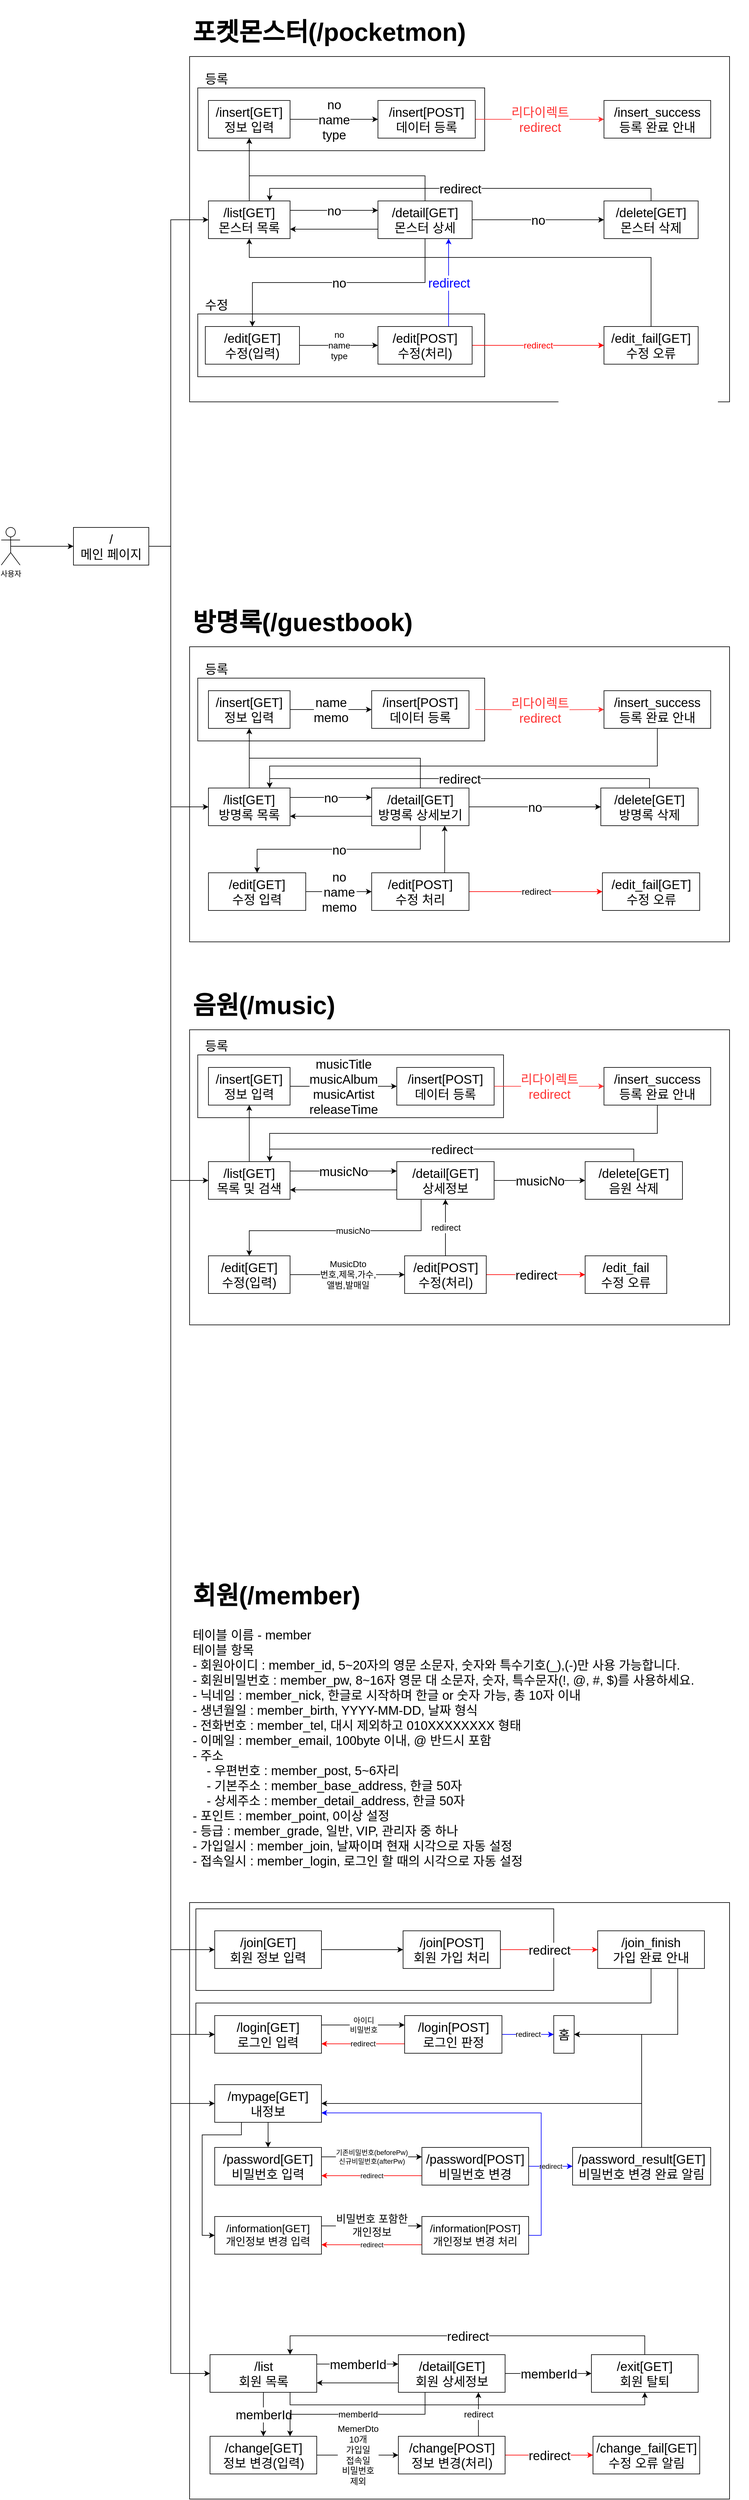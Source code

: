 <mxfile version="20.3.0" type="github" pages="3">
  <diagram id="O57XJA18-S0DsmIZMTSG" name="Flow">
    <mxGraphModel dx="766" dy="1651" grid="1" gridSize="10" guides="1" tooltips="1" connect="1" arrows="1" fold="1" page="1" pageScale="1" pageWidth="827" pageHeight="1169" math="0" shadow="0">
      <root>
        <mxCell id="0" />
        <mxCell id="1" parent="0" />
        <mxCell id="oXbdgaAhtaBAxmXEic1q-6" value="" style="rounded=0;whiteSpace=wrap;html=1;fontSize=20;" parent="1" vertex="1">
          <mxGeometry x="400" y="-580" width="860" height="550" as="geometry" />
        </mxCell>
        <mxCell id="WBeluj5auW7oqrWTnOyP-22" value="" style="rounded=0;whiteSpace=wrap;html=1;fontSize=20;" parent="1" vertex="1">
          <mxGeometry x="413" y="-170" width="457" height="100" as="geometry" />
        </mxCell>
        <mxCell id="FwMJxgxvuYq8EWC6jKZR-33" value="" style="rounded=0;whiteSpace=wrap;html=1;fontSize=20;" parent="1" vertex="1">
          <mxGeometry x="400" y="2360" width="860" height="950" as="geometry" />
        </mxCell>
        <mxCell id="FwMJxgxvuYq8EWC6jKZR-34" value="" style="rounded=0;whiteSpace=wrap;html=1;fontSize=20;" parent="1" vertex="1">
          <mxGeometry x="410" y="2370" width="570" height="130" as="geometry" />
        </mxCell>
        <mxCell id="FwMJxgxvuYq8EWC6jKZR-4" value="" style="rounded=0;whiteSpace=wrap;html=1;fontSize=20;" parent="1" vertex="1">
          <mxGeometry x="400" y="360" width="860" height="470" as="geometry" />
        </mxCell>
        <mxCell id="FwMJxgxvuYq8EWC6jKZR-5" value="" style="rounded=0;whiteSpace=wrap;html=1;fontSize=20;" parent="1" vertex="1">
          <mxGeometry x="413" y="410" width="457" height="100" as="geometry" />
        </mxCell>
        <mxCell id="FwMJxgxvuYq8EWC6jKZR-16" value="" style="rounded=0;whiteSpace=wrap;html=1;fontSize=20;" parent="1" vertex="1">
          <mxGeometry x="400" y="970" width="860" height="470" as="geometry" />
        </mxCell>
        <mxCell id="FwMJxgxvuYq8EWC6jKZR-17" value="" style="rounded=0;whiteSpace=wrap;html=1;fontSize=20;" parent="1" vertex="1">
          <mxGeometry x="413" y="1010" width="487" height="100" as="geometry" />
        </mxCell>
        <mxCell id="oXbdgaAhtaBAxmXEic1q-5" style="edgeStyle=orthogonalEdgeStyle;rounded=0;orthogonalLoop=1;jettySize=auto;html=1;exitX=0.5;exitY=0.5;exitDx=0;exitDy=0;exitPerimeter=0;entryX=0;entryY=0.5;entryDx=0;entryDy=0;fontSize=20;" parent="1" source="oXbdgaAhtaBAxmXEic1q-1" target="oXbdgaAhtaBAxmXEic1q-4" edge="1">
          <mxGeometry relative="1" as="geometry" />
        </mxCell>
        <mxCell id="oXbdgaAhtaBAxmXEic1q-1" value="사용자" style="shape=umlActor;verticalLabelPosition=bottom;verticalAlign=top;html=1;outlineConnect=0;" parent="1" vertex="1">
          <mxGeometry x="100" y="170" width="30" height="60" as="geometry" />
        </mxCell>
        <mxCell id="oXbdgaAhtaBAxmXEic1q-9" value="" style="rounded=0;whiteSpace=wrap;html=1;fontSize=20;" parent="1" vertex="1">
          <mxGeometry x="413" y="-530" width="457" height="100" as="geometry" />
        </mxCell>
        <mxCell id="FwMJxgxvuYq8EWC6jKZR-35" style="edgeStyle=orthogonalEdgeStyle;rounded=0;orthogonalLoop=1;jettySize=auto;html=1;exitX=1;exitY=0.5;exitDx=0;exitDy=0;entryX=0;entryY=0.5;entryDx=0;entryDy=0;fontSize=20;fontColor=#000000;strokeColor=#000000;" parent="1" source="oXbdgaAhtaBAxmXEic1q-4" target="FwMJxgxvuYq8EWC6jKZR-29" edge="1">
          <mxGeometry relative="1" as="geometry">
            <Array as="points">
              <mxPoint x="370" y="200" />
              <mxPoint x="370" y="2435" />
            </Array>
          </mxGeometry>
        </mxCell>
        <mxCell id="tLdyOI6LnVIX3LAUtrd9-4" style="edgeStyle=orthogonalEdgeStyle;rounded=0;orthogonalLoop=1;jettySize=auto;html=1;exitX=1;exitY=0.5;exitDx=0;exitDy=0;entryX=0;entryY=0.5;entryDx=0;entryDy=0;" parent="1" source="oXbdgaAhtaBAxmXEic1q-4" target="tLdyOI6LnVIX3LAUtrd9-3" edge="1">
          <mxGeometry relative="1" as="geometry">
            <Array as="points">
              <mxPoint x="370" y="200" />
              <mxPoint x="370" y="-320" />
            </Array>
          </mxGeometry>
        </mxCell>
        <mxCell id="tLdyOI6LnVIX3LAUtrd9-6" style="edgeStyle=orthogonalEdgeStyle;rounded=0;orthogonalLoop=1;jettySize=auto;html=1;exitX=1;exitY=0.5;exitDx=0;exitDy=0;entryX=0;entryY=0.5;entryDx=0;entryDy=0;" parent="1" source="oXbdgaAhtaBAxmXEic1q-4" target="tLdyOI6LnVIX3LAUtrd9-5" edge="1">
          <mxGeometry relative="1" as="geometry">
            <Array as="points">
              <mxPoint x="370" y="200" />
              <mxPoint x="370" y="615" />
            </Array>
          </mxGeometry>
        </mxCell>
        <mxCell id="tLdyOI6LnVIX3LAUtrd9-12" style="edgeStyle=orthogonalEdgeStyle;rounded=0;orthogonalLoop=1;jettySize=auto;html=1;exitX=1;exitY=0.5;exitDx=0;exitDy=0;entryX=0;entryY=0.5;entryDx=0;entryDy=0;" parent="1" source="oXbdgaAhtaBAxmXEic1q-4" target="tLdyOI6LnVIX3LAUtrd9-11" edge="1">
          <mxGeometry relative="1" as="geometry">
            <Array as="points">
              <mxPoint x="370" y="200" />
              <mxPoint x="370" y="1210" />
            </Array>
          </mxGeometry>
        </mxCell>
        <mxCell id="tLdyOI6LnVIX3LAUtrd9-16" style="edgeStyle=orthogonalEdgeStyle;rounded=0;orthogonalLoop=1;jettySize=auto;html=1;exitX=1;exitY=0.5;exitDx=0;exitDy=0;entryX=0;entryY=0.5;entryDx=0;entryDy=0;" parent="1" source="oXbdgaAhtaBAxmXEic1q-4" target="tLdyOI6LnVIX3LAUtrd9-15" edge="1">
          <mxGeometry relative="1" as="geometry">
            <Array as="points">
              <mxPoint x="370" y="200" />
              <mxPoint x="370" y="3110" />
            </Array>
          </mxGeometry>
        </mxCell>
        <mxCell id="xfxCMn-exnxIlFrXd_NS-2" style="edgeStyle=orthogonalEdgeStyle;rounded=0;orthogonalLoop=1;jettySize=auto;html=1;exitX=1;exitY=0.5;exitDx=0;exitDy=0;entryX=0;entryY=0.5;entryDx=0;entryDy=0;" parent="1" source="oXbdgaAhtaBAxmXEic1q-4" target="tLdyOI6LnVIX3LAUtrd9-1" edge="1">
          <mxGeometry relative="1" as="geometry">
            <Array as="points">
              <mxPoint x="370" y="200" />
              <mxPoint x="370" y="2570" />
            </Array>
          </mxGeometry>
        </mxCell>
        <mxCell id="xfxCMn-exnxIlFrXd_NS-3" style="edgeStyle=orthogonalEdgeStyle;rounded=0;orthogonalLoop=1;jettySize=auto;html=1;exitX=1;exitY=0.5;exitDx=0;exitDy=0;entryX=0;entryY=0.5;entryDx=0;entryDy=0;" parent="1" source="oXbdgaAhtaBAxmXEic1q-4" target="xfxCMn-exnxIlFrXd_NS-1" edge="1">
          <mxGeometry relative="1" as="geometry">
            <Array as="points">
              <mxPoint x="370" y="200" />
              <mxPoint x="370" y="2680" />
            </Array>
          </mxGeometry>
        </mxCell>
        <mxCell id="oXbdgaAhtaBAxmXEic1q-4" value="/&lt;br&gt;메인 페이지" style="rounded=0;whiteSpace=wrap;html=1;fontSize=20;" parent="1" vertex="1">
          <mxGeometry x="215" y="170" width="120" height="60" as="geometry" />
        </mxCell>
        <mxCell id="oXbdgaAhtaBAxmXEic1q-8" value="&lt;h1&gt;포켓몬스터(/pocketmon)&lt;/h1&gt;" style="text;html=1;strokeColor=none;fillColor=none;spacing=5;spacingTop=-20;whiteSpace=wrap;overflow=hidden;rounded=0;fontSize=20;" parent="1" vertex="1">
          <mxGeometry x="400" y="-660" width="560" height="80" as="geometry" />
        </mxCell>
        <mxCell id="oXbdgaAhtaBAxmXEic1q-10" value="등록" style="text;html=1;strokeColor=none;fillColor=none;align=center;verticalAlign=middle;whiteSpace=wrap;rounded=0;fontSize=20;" parent="1" vertex="1">
          <mxGeometry x="413" y="-560" width="60" height="30" as="geometry" />
        </mxCell>
        <mxCell id="oXbdgaAhtaBAxmXEic1q-14" value="no&lt;br&gt;name&lt;br&gt;type" style="edgeStyle=orthogonalEdgeStyle;rounded=0;orthogonalLoop=1;jettySize=auto;html=1;exitX=1;exitY=0.5;exitDx=0;exitDy=0;entryX=0;entryY=0.5;entryDx=0;entryDy=0;fontSize=20;" parent="1" source="oXbdgaAhtaBAxmXEic1q-12" target="oXbdgaAhtaBAxmXEic1q-13" edge="1">
          <mxGeometry relative="1" as="geometry" />
        </mxCell>
        <mxCell id="oXbdgaAhtaBAxmXEic1q-12" value="/insert[GET]&lt;br&gt;정보 입력" style="rounded=0;whiteSpace=wrap;html=1;fontSize=20;" parent="1" vertex="1">
          <mxGeometry x="430" y="-510" width="130" height="60" as="geometry" />
        </mxCell>
        <mxCell id="FwMJxgxvuYq8EWC6jKZR-2" value="리다이렉트&lt;br&gt;redirect" style="edgeStyle=orthogonalEdgeStyle;rounded=0;orthogonalLoop=1;jettySize=auto;html=1;exitX=1;exitY=0.5;exitDx=0;exitDy=0;entryX=0;entryY=0.5;entryDx=0;entryDy=0;fontSize=20;fillColor=#f8cecc;strokeColor=#FF3333;fontColor=#FF3333;" parent="1" source="oXbdgaAhtaBAxmXEic1q-13" target="FwMJxgxvuYq8EWC6jKZR-1" edge="1">
          <mxGeometry relative="1" as="geometry" />
        </mxCell>
        <mxCell id="oXbdgaAhtaBAxmXEic1q-13" value="/insert[POST]&lt;br&gt;데이터 등록" style="rounded=0;whiteSpace=wrap;html=1;fontSize=20;" parent="1" vertex="1">
          <mxGeometry x="700" y="-510" width="155" height="60" as="geometry" />
        </mxCell>
        <mxCell id="FwMJxgxvuYq8EWC6jKZR-1" value="/insert_success&lt;br&gt;등록 완료 안내" style="rounded=0;whiteSpace=wrap;html=1;fontSize=20;" parent="1" vertex="1">
          <mxGeometry x="1060" y="-510" width="170" height="60" as="geometry" />
        </mxCell>
        <mxCell id="FwMJxgxvuYq8EWC6jKZR-3" value="&lt;h1&gt;방명록(/guestbook)&lt;/h1&gt;" style="text;html=1;strokeColor=none;fillColor=none;spacing=5;spacingTop=-20;whiteSpace=wrap;overflow=hidden;rounded=0;fontSize=20;fontColor=#000000;" parent="1" vertex="1">
          <mxGeometry x="400" y="280" width="370" height="80" as="geometry" />
        </mxCell>
        <mxCell id="FwMJxgxvuYq8EWC6jKZR-6" value="등록" style="text;html=1;strokeColor=none;fillColor=none;align=center;verticalAlign=middle;whiteSpace=wrap;rounded=0;fontSize=20;" parent="1" vertex="1">
          <mxGeometry x="413" y="380" width="60" height="30" as="geometry" />
        </mxCell>
        <mxCell id="FwMJxgxvuYq8EWC6jKZR-7" value="name&lt;br&gt;memo" style="edgeStyle=orthogonalEdgeStyle;rounded=0;orthogonalLoop=1;jettySize=auto;html=1;exitX=1;exitY=0.5;exitDx=0;exitDy=0;fontSize=20;entryX=0;entryY=0.5;entryDx=0;entryDy=0;" parent="1" source="FwMJxgxvuYq8EWC6jKZR-8" target="FwMJxgxvuYq8EWC6jKZR-24" edge="1">
          <mxGeometry relative="1" as="geometry">
            <mxPoint x="700.0" y="460.0" as="targetPoint" />
          </mxGeometry>
        </mxCell>
        <mxCell id="FwMJxgxvuYq8EWC6jKZR-8" value="/insert[GET]&lt;br&gt;정보 입력" style="rounded=0;whiteSpace=wrap;html=1;fontSize=20;" parent="1" vertex="1">
          <mxGeometry x="430" y="430" width="130" height="60" as="geometry" />
        </mxCell>
        <mxCell id="FwMJxgxvuYq8EWC6jKZR-9" value="리다이렉트&lt;br&gt;redirect" style="edgeStyle=orthogonalEdgeStyle;rounded=0;orthogonalLoop=1;jettySize=auto;html=1;exitX=1;exitY=0.5;exitDx=0;exitDy=0;entryX=0;entryY=0.5;entryDx=0;entryDy=0;fontSize=20;fillColor=#f8cecc;strokeColor=#FF3333;fontColor=#FF3333;" parent="1" target="FwMJxgxvuYq8EWC6jKZR-10" edge="1">
          <mxGeometry relative="1" as="geometry">
            <mxPoint x="855" y="460.0" as="sourcePoint" />
          </mxGeometry>
        </mxCell>
        <mxCell id="tLdyOI6LnVIX3LAUtrd9-9" style="edgeStyle=orthogonalEdgeStyle;rounded=0;orthogonalLoop=1;jettySize=auto;html=1;exitX=0.5;exitY=1;exitDx=0;exitDy=0;entryX=0.75;entryY=0;entryDx=0;entryDy=0;" parent="1" source="FwMJxgxvuYq8EWC6jKZR-10" target="tLdyOI6LnVIX3LAUtrd9-5" edge="1">
          <mxGeometry relative="1" as="geometry">
            <Array as="points">
              <mxPoint x="1145" y="550" />
              <mxPoint x="528" y="550" />
            </Array>
          </mxGeometry>
        </mxCell>
        <mxCell id="FwMJxgxvuYq8EWC6jKZR-10" value="/insert_success&lt;br&gt;등록 완료 안내" style="rounded=0;whiteSpace=wrap;html=1;fontSize=20;" parent="1" vertex="1">
          <mxGeometry x="1060" y="430" width="170" height="60" as="geometry" />
        </mxCell>
        <mxCell id="FwMJxgxvuYq8EWC6jKZR-11" value="/insert[POST]&lt;br&gt;데이터 등록" style="rounded=0;whiteSpace=wrap;html=1;fontSize=20;" parent="1" vertex="1">
          <mxGeometry x="730" y="1030" width="155" height="60" as="geometry" />
        </mxCell>
        <mxCell id="FwMJxgxvuYq8EWC6jKZR-15" value="&lt;h1&gt;음원(/music)&lt;/h1&gt;" style="text;html=1;strokeColor=none;fillColor=none;spacing=5;spacingTop=-20;whiteSpace=wrap;overflow=hidden;rounded=0;fontSize=20;fontColor=#000000;" parent="1" vertex="1">
          <mxGeometry x="400" y="890" width="650" height="70" as="geometry" />
        </mxCell>
        <mxCell id="FwMJxgxvuYq8EWC6jKZR-18" value="등록" style="text;html=1;strokeColor=none;fillColor=none;align=center;verticalAlign=middle;whiteSpace=wrap;rounded=0;fontSize=20;" parent="1" vertex="1">
          <mxGeometry x="413" y="980" width="60" height="30" as="geometry" />
        </mxCell>
        <mxCell id="FwMJxgxvuYq8EWC6jKZR-19" value="musicTitle&lt;br&gt;musicAlbum&lt;br&gt;musicArtist&lt;br&gt;releaseTime" style="edgeStyle=orthogonalEdgeStyle;rounded=0;orthogonalLoop=1;jettySize=auto;html=1;exitX=1;exitY=0.5;exitDx=0;exitDy=0;fontSize=20;entryX=0;entryY=0.5;entryDx=0;entryDy=0;" parent="1" source="FwMJxgxvuYq8EWC6jKZR-20" target="FwMJxgxvuYq8EWC6jKZR-11" edge="1">
          <mxGeometry relative="1" as="geometry">
            <mxPoint x="710" y="1060" as="targetPoint" />
          </mxGeometry>
        </mxCell>
        <mxCell id="FwMJxgxvuYq8EWC6jKZR-20" value="/insert[GET]&lt;br&gt;정보 입력" style="rounded=0;whiteSpace=wrap;html=1;fontSize=20;" parent="1" vertex="1">
          <mxGeometry x="430" y="1030" width="130" height="60" as="geometry" />
        </mxCell>
        <mxCell id="FwMJxgxvuYq8EWC6jKZR-21" value="리다이렉트&lt;br&gt;redirect" style="edgeStyle=orthogonalEdgeStyle;rounded=0;orthogonalLoop=1;jettySize=auto;html=1;entryX=0;entryY=0.5;entryDx=0;entryDy=0;fontSize=20;fillColor=#f8cecc;strokeColor=#FF3333;fontColor=#FF3333;exitX=1;exitY=0.5;exitDx=0;exitDy=0;" parent="1" source="FwMJxgxvuYq8EWC6jKZR-11" target="FwMJxgxvuYq8EWC6jKZR-22" edge="1">
          <mxGeometry relative="1" as="geometry">
            <mxPoint x="900" y="1060" as="sourcePoint" />
          </mxGeometry>
        </mxCell>
        <mxCell id="tLdyOI6LnVIX3LAUtrd9-14" style="edgeStyle=orthogonalEdgeStyle;rounded=0;orthogonalLoop=1;jettySize=auto;html=1;exitX=0.5;exitY=1;exitDx=0;exitDy=0;entryX=0.75;entryY=0;entryDx=0;entryDy=0;" parent="1" source="FwMJxgxvuYq8EWC6jKZR-22" target="tLdyOI6LnVIX3LAUtrd9-11" edge="1">
          <mxGeometry relative="1" as="geometry" />
        </mxCell>
        <mxCell id="FwMJxgxvuYq8EWC6jKZR-22" value="/insert_success&lt;br&gt;등록 완료 안내" style="rounded=0;whiteSpace=wrap;html=1;fontSize=20;" parent="1" vertex="1">
          <mxGeometry x="1060" y="1030" width="170" height="60" as="geometry" />
        </mxCell>
        <mxCell id="FwMJxgxvuYq8EWC6jKZR-24" value="/insert[POST]&lt;br&gt;데이터 등록" style="rounded=0;whiteSpace=wrap;html=1;fontSize=20;" parent="1" vertex="1">
          <mxGeometry x="690" y="430" width="155" height="60" as="geometry" />
        </mxCell>
        <mxCell id="FwMJxgxvuYq8EWC6jKZR-27" value="&lt;h1&gt;회원(/member)&lt;/h1&gt;&lt;div&gt;테이블 이름 - member&lt;/div&gt;&lt;div&gt;테이블 항목&lt;/div&gt;&lt;div&gt;- 회원아이디 : member_id, 5~20자의 영문 소문자, 숫자와 특수기호(_),(-)만 사용 가능합니다.&lt;/div&gt;&lt;div&gt;- 회원비밀번호 : member_pw, 8~16자 영문 대 소문자, 숫자, 특수문자(!, @, #, $)를 사용하세요.&lt;/div&gt;&lt;div&gt;- 닉네임 : member_nick, 한글로 시작하며 한글 or 숫자 가능, 총 10자 이내&lt;/div&gt;&lt;div&gt;- 생년월일 : member_birth, YYYY-MM-DD, 날짜 형식&lt;/div&gt;&lt;div&gt;- 전화번호 : member_tel, 대시 제외하고 010XXXXXXXX 형태&lt;/div&gt;&lt;div&gt;- 이메일 : member_email, 100byte 이내, @ 반드시 포함&lt;/div&gt;&lt;div&gt;- 주소&lt;/div&gt;&lt;div&gt;&amp;nbsp; &amp;nbsp; - 우편번호 : member_post, 5~6자리&lt;/div&gt;&lt;div&gt;&amp;nbsp; &amp;nbsp; - 기본주소 : member_base_address, 한글 50자&lt;/div&gt;&lt;div&gt;&amp;nbsp; &amp;nbsp; - 상세주소 : member_detail_address, 한글 50자&lt;/div&gt;&lt;div&gt;- 포인트 : member_point, 0이상 설정&lt;/div&gt;&lt;div&gt;- 등급 : member_grade, 일반, VIP, 관리자 중 하나&lt;/div&gt;&lt;div&gt;- 가입일시 : member_join, 날짜이며 현재 시각으로 자동 설정&lt;/div&gt;&lt;div&gt;- 접속일시 : member_login, 로그인 할 때의 시각으로 자동 설정&lt;/div&gt;" style="text;html=1;strokeColor=none;fillColor=none;spacing=5;spacingTop=-20;whiteSpace=wrap;overflow=hidden;rounded=0;fontSize=20;fontColor=#000000;" parent="1" vertex="1">
          <mxGeometry x="400" y="1830" width="890" height="510" as="geometry" />
        </mxCell>
        <mxCell id="FwMJxgxvuYq8EWC6jKZR-32" value="redirect" style="edgeStyle=orthogonalEdgeStyle;rounded=0;orthogonalLoop=1;jettySize=auto;html=1;exitX=1;exitY=0.5;exitDx=0;exitDy=0;entryX=0;entryY=0.5;entryDx=0;entryDy=0;fontSize=20;fontColor=#000000;strokeColor=#FF0000;" parent="1" source="FwMJxgxvuYq8EWC6jKZR-28" target="FwMJxgxvuYq8EWC6jKZR-30" edge="1">
          <mxGeometry relative="1" as="geometry" />
        </mxCell>
        <mxCell id="FwMJxgxvuYq8EWC6jKZR-28" value="/join[POST]&lt;br&gt;회원 가입 처리" style="rounded=0;whiteSpace=wrap;html=1;fontSize=20;" parent="1" vertex="1">
          <mxGeometry x="740" y="2405" width="155" height="60" as="geometry" />
        </mxCell>
        <mxCell id="FwMJxgxvuYq8EWC6jKZR-31" style="edgeStyle=orthogonalEdgeStyle;rounded=0;orthogonalLoop=1;jettySize=auto;html=1;exitX=1;exitY=0.5;exitDx=0;exitDy=0;entryX=0;entryY=0.5;entryDx=0;entryDy=0;fontSize=20;fontColor=#000000;strokeColor=#000000;" parent="1" source="FwMJxgxvuYq8EWC6jKZR-29" target="FwMJxgxvuYq8EWC6jKZR-28" edge="1">
          <mxGeometry relative="1" as="geometry" />
        </mxCell>
        <mxCell id="FwMJxgxvuYq8EWC6jKZR-29" value="/join[GET]&lt;br&gt;회원 정보 입력" style="rounded=0;whiteSpace=wrap;html=1;fontSize=20;" parent="1" vertex="1">
          <mxGeometry x="440" y="2405" width="170" height="60" as="geometry" />
        </mxCell>
        <mxCell id="tLdyOI6LnVIX3LAUtrd9-2" style="edgeStyle=orthogonalEdgeStyle;rounded=0;orthogonalLoop=1;jettySize=auto;html=1;exitX=0.5;exitY=1;exitDx=0;exitDy=0;entryX=0;entryY=0.5;entryDx=0;entryDy=0;" parent="1" source="FwMJxgxvuYq8EWC6jKZR-30" target="tLdyOI6LnVIX3LAUtrd9-1" edge="1">
          <mxGeometry relative="1" as="geometry">
            <Array as="points">
              <mxPoint x="1135" y="2520" />
              <mxPoint x="410" y="2520" />
              <mxPoint x="410" y="2570" />
            </Array>
          </mxGeometry>
        </mxCell>
        <mxCell id="4kPrAsWvDnDaGXvPXhxw-1" style="edgeStyle=orthogonalEdgeStyle;rounded=0;orthogonalLoop=1;jettySize=auto;html=1;exitX=0.75;exitY=1;exitDx=0;exitDy=0;entryX=1;entryY=0.5;entryDx=0;entryDy=0;" parent="1" source="FwMJxgxvuYq8EWC6jKZR-30" target="WBeluj5auW7oqrWTnOyP-70" edge="1">
          <mxGeometry relative="1" as="geometry" />
        </mxCell>
        <mxCell id="FwMJxgxvuYq8EWC6jKZR-30" value="/join_finish&lt;br&gt;가입 완료 안내" style="rounded=0;whiteSpace=wrap;html=1;fontSize=20;" parent="1" vertex="1">
          <mxGeometry x="1050" y="2405" width="170" height="60" as="geometry" />
        </mxCell>
        <mxCell id="WBeluj5auW7oqrWTnOyP-68" value="아이디&lt;br style=&quot;font-size: 12px;&quot;&gt;비밀번호" style="edgeStyle=orthogonalEdgeStyle;rounded=0;orthogonalLoop=1;jettySize=auto;html=1;exitX=1;exitY=0.25;exitDx=0;exitDy=0;entryX=0;entryY=0.25;entryDx=0;entryDy=0;strokeColor=#000000;fontSize=12;fontColor=#000000;" parent="1" source="tLdyOI6LnVIX3LAUtrd9-1" target="WBeluj5auW7oqrWTnOyP-67" edge="1">
          <mxGeometry relative="1" as="geometry" />
        </mxCell>
        <mxCell id="tLdyOI6LnVIX3LAUtrd9-1" value="/login[GET]&lt;br&gt;로그인 입력" style="rounded=0;whiteSpace=wrap;html=1;fontSize=20;" parent="1" vertex="1">
          <mxGeometry x="440" y="2540" width="170" height="60" as="geometry" />
        </mxCell>
        <mxCell id="WBeluj5auW7oqrWTnOyP-1" style="edgeStyle=orthogonalEdgeStyle;rounded=0;orthogonalLoop=1;jettySize=auto;html=1;exitX=0.5;exitY=0;exitDx=0;exitDy=0;entryX=0.5;entryY=1;entryDx=0;entryDy=0;" parent="1" source="tLdyOI6LnVIX3LAUtrd9-3" target="oXbdgaAhtaBAxmXEic1q-12" edge="1">
          <mxGeometry relative="1" as="geometry" />
        </mxCell>
        <mxCell id="WBeluj5auW7oqrWTnOyP-3" value="no" style="edgeStyle=orthogonalEdgeStyle;rounded=0;orthogonalLoop=1;jettySize=auto;html=1;fontSize=20;exitX=1;exitY=0.25;exitDx=0;exitDy=0;entryX=0;entryY=0.25;entryDx=0;entryDy=0;" parent="1" source="tLdyOI6LnVIX3LAUtrd9-3" target="WBeluj5auW7oqrWTnOyP-2" edge="1">
          <mxGeometry relative="1" as="geometry" />
        </mxCell>
        <mxCell id="tLdyOI6LnVIX3LAUtrd9-3" value="/list[GET]&lt;br&gt;몬스터 목록" style="rounded=0;whiteSpace=wrap;html=1;fontSize=20;" parent="1" vertex="1">
          <mxGeometry x="430" y="-350" width="130" height="60" as="geometry" />
        </mxCell>
        <mxCell id="tLdyOI6LnVIX3LAUtrd9-7" style="edgeStyle=orthogonalEdgeStyle;rounded=0;orthogonalLoop=1;jettySize=auto;html=1;exitX=0.5;exitY=0;exitDx=0;exitDy=0;entryX=0.5;entryY=1;entryDx=0;entryDy=0;" parent="1" source="tLdyOI6LnVIX3LAUtrd9-5" target="FwMJxgxvuYq8EWC6jKZR-8" edge="1">
          <mxGeometry relative="1" as="geometry" />
        </mxCell>
        <mxCell id="WBeluj5auW7oqrWTnOyP-8" value="no" style="edgeStyle=orthogonalEdgeStyle;rounded=0;orthogonalLoop=1;jettySize=auto;html=1;exitX=1;exitY=0.25;exitDx=0;exitDy=0;entryX=0;entryY=0.25;entryDx=0;entryDy=0;fontSize=20;" parent="1" source="tLdyOI6LnVIX3LAUtrd9-5" target="WBeluj5auW7oqrWTnOyP-7" edge="1">
          <mxGeometry relative="1" as="geometry" />
        </mxCell>
        <mxCell id="tLdyOI6LnVIX3LAUtrd9-5" value="/list[GET]&lt;br&gt;방명록 목록" style="rounded=0;whiteSpace=wrap;html=1;fontSize=20;" parent="1" vertex="1">
          <mxGeometry x="430" y="585" width="130" height="60" as="geometry" />
        </mxCell>
        <mxCell id="tLdyOI6LnVIX3LAUtrd9-13" style="edgeStyle=orthogonalEdgeStyle;rounded=0;orthogonalLoop=1;jettySize=auto;html=1;exitX=0.5;exitY=0;exitDx=0;exitDy=0;entryX=0.5;entryY=1;entryDx=0;entryDy=0;" parent="1" source="tLdyOI6LnVIX3LAUtrd9-11" target="FwMJxgxvuYq8EWC6jKZR-20" edge="1">
          <mxGeometry relative="1" as="geometry" />
        </mxCell>
        <mxCell id="WBeluj5auW7oqrWTnOyP-12" value="musicNo" style="edgeStyle=orthogonalEdgeStyle;rounded=0;orthogonalLoop=1;jettySize=auto;html=1;exitX=1;exitY=0.25;exitDx=0;exitDy=0;entryX=0;entryY=0.25;entryDx=0;entryDy=0;fontSize=20;" parent="1" source="tLdyOI6LnVIX3LAUtrd9-11" target="WBeluj5auW7oqrWTnOyP-11" edge="1">
          <mxGeometry relative="1" as="geometry" />
        </mxCell>
        <mxCell id="tLdyOI6LnVIX3LAUtrd9-11" value="/list[GET]&lt;br&gt;목록 및 검색" style="rounded=0;whiteSpace=wrap;html=1;fontSize=20;" parent="1" vertex="1">
          <mxGeometry x="430" y="1180" width="130" height="60" as="geometry" />
        </mxCell>
        <mxCell id="WBeluj5auW7oqrWTnOyP-15" value="memberId" style="edgeStyle=orthogonalEdgeStyle;rounded=0;orthogonalLoop=1;jettySize=auto;html=1;exitX=1;exitY=0.25;exitDx=0;exitDy=0;entryX=0;entryY=0.25;entryDx=0;entryDy=0;fontSize=20;" parent="1" source="tLdyOI6LnVIX3LAUtrd9-15" target="WBeluj5auW7oqrWTnOyP-14" edge="1">
          <mxGeometry relative="1" as="geometry" />
        </mxCell>
        <mxCell id="WBeluj5auW7oqrWTnOyP-51" value="memberId" style="edgeStyle=orthogonalEdgeStyle;rounded=0;orthogonalLoop=1;jettySize=auto;html=1;exitX=0.5;exitY=1;exitDx=0;exitDy=0;entryX=0.5;entryY=0;entryDx=0;entryDy=0;strokeColor=#000000;fontSize=20;fontColor=#000000;" parent="1" source="tLdyOI6LnVIX3LAUtrd9-15" target="WBeluj5auW7oqrWTnOyP-39" edge="1">
          <mxGeometry relative="1" as="geometry" />
        </mxCell>
        <mxCell id="WBeluj5auW7oqrWTnOyP-66" style="edgeStyle=orthogonalEdgeStyle;rounded=0;orthogonalLoop=1;jettySize=auto;html=1;exitX=0.75;exitY=1;exitDx=0;exitDy=0;entryX=0.5;entryY=1;entryDx=0;entryDy=0;strokeColor=#000000;fontSize=20;fontColor=#000000;" parent="1" source="tLdyOI6LnVIX3LAUtrd9-15" target="WBeluj5auW7oqrWTnOyP-62" edge="1">
          <mxGeometry relative="1" as="geometry" />
        </mxCell>
        <mxCell id="tLdyOI6LnVIX3LAUtrd9-15" value="/list&lt;br&gt;회원 목록" style="rounded=0;whiteSpace=wrap;html=1;fontSize=20;" parent="1" vertex="1">
          <mxGeometry x="432.5" y="3080" width="170" height="60" as="geometry" />
        </mxCell>
        <mxCell id="WBeluj5auW7oqrWTnOyP-4" style="edgeStyle=orthogonalEdgeStyle;rounded=0;orthogonalLoop=1;jettySize=auto;html=1;exitX=0.5;exitY=0;exitDx=0;exitDy=0;entryX=0.5;entryY=1;entryDx=0;entryDy=0;fontSize=20;" parent="1" source="WBeluj5auW7oqrWTnOyP-2" target="oXbdgaAhtaBAxmXEic1q-12" edge="1">
          <mxGeometry relative="1" as="geometry">
            <Array as="points">
              <mxPoint x="775" y="-390" />
              <mxPoint x="495" y="-390" />
            </Array>
          </mxGeometry>
        </mxCell>
        <mxCell id="WBeluj5auW7oqrWTnOyP-6" style="edgeStyle=orthogonalEdgeStyle;rounded=0;orthogonalLoop=1;jettySize=auto;html=1;exitX=0;exitY=0.75;exitDx=0;exitDy=0;entryX=1;entryY=0.75;entryDx=0;entryDy=0;fontSize=20;" parent="1" source="WBeluj5auW7oqrWTnOyP-2" target="tLdyOI6LnVIX3LAUtrd9-3" edge="1">
          <mxGeometry relative="1" as="geometry" />
        </mxCell>
        <mxCell id="WBeluj5auW7oqrWTnOyP-19" value="no" style="edgeStyle=orthogonalEdgeStyle;rounded=0;orthogonalLoop=1;jettySize=auto;html=1;exitX=0.5;exitY=1;exitDx=0;exitDy=0;entryX=0.5;entryY=0;entryDx=0;entryDy=0;fontSize=20;" parent="1" source="WBeluj5auW7oqrWTnOyP-2" target="WBeluj5auW7oqrWTnOyP-17" edge="1">
          <mxGeometry relative="1" as="geometry" />
        </mxCell>
        <mxCell id="WBeluj5auW7oqrWTnOyP-53" value="no" style="edgeStyle=orthogonalEdgeStyle;rounded=0;orthogonalLoop=1;jettySize=auto;html=1;strokeColor=#000000;fontSize=20;fontColor=#000000;" parent="1" source="WBeluj5auW7oqrWTnOyP-2" target="WBeluj5auW7oqrWTnOyP-52" edge="1">
          <mxGeometry relative="1" as="geometry" />
        </mxCell>
        <mxCell id="WBeluj5auW7oqrWTnOyP-2" value="/detail[GET]&lt;br&gt;몬스터 상세" style="rounded=0;whiteSpace=wrap;html=1;fontSize=20;" parent="1" vertex="1">
          <mxGeometry x="700" y="-350" width="150" height="60" as="geometry" />
        </mxCell>
        <mxCell id="WBeluj5auW7oqrWTnOyP-9" style="edgeStyle=orthogonalEdgeStyle;rounded=0;orthogonalLoop=1;jettySize=auto;html=1;exitX=0.5;exitY=0;exitDx=0;exitDy=0;entryX=0.5;entryY=1;entryDx=0;entryDy=0;fontSize=20;" parent="1" source="WBeluj5auW7oqrWTnOyP-7" target="FwMJxgxvuYq8EWC6jKZR-8" edge="1">
          <mxGeometry relative="1" as="geometry" />
        </mxCell>
        <mxCell id="WBeluj5auW7oqrWTnOyP-10" style="edgeStyle=orthogonalEdgeStyle;rounded=0;orthogonalLoop=1;jettySize=auto;html=1;exitX=0;exitY=0.75;exitDx=0;exitDy=0;entryX=1;entryY=0.75;entryDx=0;entryDy=0;fontSize=20;" parent="1" source="WBeluj5auW7oqrWTnOyP-7" target="tLdyOI6LnVIX3LAUtrd9-5" edge="1">
          <mxGeometry relative="1" as="geometry" />
        </mxCell>
        <mxCell id="WBeluj5auW7oqrWTnOyP-30" value="no" style="edgeStyle=orthogonalEdgeStyle;rounded=0;orthogonalLoop=1;jettySize=auto;html=1;exitX=0.5;exitY=1;exitDx=0;exitDy=0;entryX=0.5;entryY=0;entryDx=0;entryDy=0;strokeColor=#000000;fontSize=20;fontColor=#000000;" parent="1" source="WBeluj5auW7oqrWTnOyP-7" target="WBeluj5auW7oqrWTnOyP-28" edge="1">
          <mxGeometry relative="1" as="geometry" />
        </mxCell>
        <mxCell id="WBeluj5auW7oqrWTnOyP-57" value="no" style="edgeStyle=orthogonalEdgeStyle;rounded=0;orthogonalLoop=1;jettySize=auto;html=1;exitX=1;exitY=0.5;exitDx=0;exitDy=0;entryX=0;entryY=0.5;entryDx=0;entryDy=0;strokeColor=#000000;fontSize=20;fontColor=#000000;" parent="1" source="WBeluj5auW7oqrWTnOyP-7" target="WBeluj5auW7oqrWTnOyP-56" edge="1">
          <mxGeometry relative="1" as="geometry" />
        </mxCell>
        <mxCell id="WBeluj5auW7oqrWTnOyP-7" value="/detail[GET]&lt;br&gt;방명록 상세보기" style="rounded=0;whiteSpace=wrap;html=1;fontSize=20;" parent="1" vertex="1">
          <mxGeometry x="690" y="585" width="155" height="60" as="geometry" />
        </mxCell>
        <mxCell id="WBeluj5auW7oqrWTnOyP-13" style="edgeStyle=orthogonalEdgeStyle;rounded=0;orthogonalLoop=1;jettySize=auto;html=1;exitX=0;exitY=0.75;exitDx=0;exitDy=0;entryX=1;entryY=0.75;entryDx=0;entryDy=0;fontSize=20;" parent="1" source="WBeluj5auW7oqrWTnOyP-11" target="tLdyOI6LnVIX3LAUtrd9-11" edge="1">
          <mxGeometry relative="1" as="geometry" />
        </mxCell>
        <mxCell id="WBeluj5auW7oqrWTnOyP-38" value="musicNo" style="edgeStyle=orthogonalEdgeStyle;rounded=0;orthogonalLoop=1;jettySize=auto;html=1;exitX=0.25;exitY=1;exitDx=0;exitDy=0;entryX=0.5;entryY=0;entryDx=0;entryDy=0;strokeColor=#000000;fontSize=14;fontColor=#000000;" parent="1" source="WBeluj5auW7oqrWTnOyP-11" target="WBeluj5auW7oqrWTnOyP-34" edge="1">
          <mxGeometry x="-0.127" relative="1" as="geometry">
            <Array as="points">
              <mxPoint x="769" y="1290" />
              <mxPoint x="495" y="1290" />
            </Array>
            <mxPoint as="offset" />
          </mxGeometry>
        </mxCell>
        <mxCell id="WBeluj5auW7oqrWTnOyP-60" value="musicNo" style="edgeStyle=orthogonalEdgeStyle;rounded=0;orthogonalLoop=1;jettySize=auto;html=1;exitX=1;exitY=0.5;exitDx=0;exitDy=0;entryX=0;entryY=0.5;entryDx=0;entryDy=0;strokeColor=#000000;fontSize=20;fontColor=#000000;" parent="1" source="WBeluj5auW7oqrWTnOyP-11" target="WBeluj5auW7oqrWTnOyP-59" edge="1">
          <mxGeometry relative="1" as="geometry" />
        </mxCell>
        <mxCell id="WBeluj5auW7oqrWTnOyP-11" value="/detail[GET]&lt;br&gt;상세정보" style="rounded=0;whiteSpace=wrap;html=1;fontSize=20;" parent="1" vertex="1">
          <mxGeometry x="730" y="1180" width="155" height="60" as="geometry" />
        </mxCell>
        <mxCell id="WBeluj5auW7oqrWTnOyP-16" style="edgeStyle=orthogonalEdgeStyle;rounded=0;orthogonalLoop=1;jettySize=auto;html=1;exitX=0;exitY=0.75;exitDx=0;exitDy=0;entryX=1;entryY=0.75;entryDx=0;entryDy=0;fontSize=20;" parent="1" source="WBeluj5auW7oqrWTnOyP-14" target="tLdyOI6LnVIX3LAUtrd9-15" edge="1">
          <mxGeometry relative="1" as="geometry" />
        </mxCell>
        <mxCell id="WBeluj5auW7oqrWTnOyP-43" value="memberId" style="edgeStyle=orthogonalEdgeStyle;rounded=0;orthogonalLoop=1;jettySize=auto;html=1;exitX=0.25;exitY=1;exitDx=0;exitDy=0;entryX=0.75;entryY=0;entryDx=0;entryDy=0;strokeColor=#000000;fontSize=14;fontColor=#000000;" parent="1" source="WBeluj5auW7oqrWTnOyP-14" target="WBeluj5auW7oqrWTnOyP-39" edge="1">
          <mxGeometry relative="1" as="geometry" />
        </mxCell>
        <mxCell id="WBeluj5auW7oqrWTnOyP-63" value="memberId" style="edgeStyle=orthogonalEdgeStyle;rounded=0;orthogonalLoop=1;jettySize=auto;html=1;exitX=1;exitY=0.5;exitDx=0;exitDy=0;entryX=0;entryY=0.5;entryDx=0;entryDy=0;strokeColor=#000000;fontSize=20;fontColor=#000000;" parent="1" source="WBeluj5auW7oqrWTnOyP-14" target="WBeluj5auW7oqrWTnOyP-62" edge="1">
          <mxGeometry relative="1" as="geometry" />
        </mxCell>
        <mxCell id="WBeluj5auW7oqrWTnOyP-14" value="/detail[GET]&lt;br&gt;회원 상세정보" style="rounded=0;whiteSpace=wrap;html=1;fontSize=20;" parent="1" vertex="1">
          <mxGeometry x="732.5" y="3080" width="170" height="60" as="geometry" />
        </mxCell>
        <mxCell id="WBeluj5auW7oqrWTnOyP-20" value="no&lt;br style=&quot;font-size: 14px;&quot;&gt;name&lt;br style=&quot;font-size: 14px;&quot;&gt;type" style="edgeStyle=orthogonalEdgeStyle;rounded=0;orthogonalLoop=1;jettySize=auto;html=1;exitX=1;exitY=0.5;exitDx=0;exitDy=0;entryX=0;entryY=0.5;entryDx=0;entryDy=0;fontSize=14;" parent="1" source="WBeluj5auW7oqrWTnOyP-17" target="WBeluj5auW7oqrWTnOyP-18" edge="1">
          <mxGeometry relative="1" as="geometry" />
        </mxCell>
        <mxCell id="WBeluj5auW7oqrWTnOyP-17" value="/edit[GET]&lt;br&gt;수정(입력)" style="rounded=0;whiteSpace=wrap;html=1;fontSize=20;" parent="1" vertex="1">
          <mxGeometry x="425" y="-150" width="150" height="60" as="geometry" />
        </mxCell>
        <mxCell id="WBeluj5auW7oqrWTnOyP-21" value="redirect" style="edgeStyle=orthogonalEdgeStyle;rounded=0;orthogonalLoop=1;jettySize=auto;html=1;exitX=0.75;exitY=0;exitDx=0;exitDy=0;entryX=0.75;entryY=1;entryDx=0;entryDy=0;fontSize=20;fillColor=#f8cecc;strokeColor=#0000FF;fontColor=#0000FF;" parent="1" source="WBeluj5auW7oqrWTnOyP-18" target="WBeluj5auW7oqrWTnOyP-2" edge="1">
          <mxGeometry relative="1" as="geometry" />
        </mxCell>
        <mxCell id="WBeluj5auW7oqrWTnOyP-26" value="redirect" style="edgeStyle=orthogonalEdgeStyle;rounded=0;orthogonalLoop=1;jettySize=auto;html=1;strokeColor=#FF0000;fontSize=14;fontColor=#FF0000;" parent="1" source="WBeluj5auW7oqrWTnOyP-18" target="WBeluj5auW7oqrWTnOyP-25" edge="1">
          <mxGeometry relative="1" as="geometry" />
        </mxCell>
        <mxCell id="WBeluj5auW7oqrWTnOyP-18" value="/edit[POST]&lt;br&gt;수정(처리)" style="rounded=0;whiteSpace=wrap;html=1;fontSize=20;" parent="1" vertex="1">
          <mxGeometry x="700" y="-150" width="150" height="60" as="geometry" />
        </mxCell>
        <mxCell id="WBeluj5auW7oqrWTnOyP-23" value="수정" style="text;html=1;strokeColor=none;fillColor=none;align=center;verticalAlign=middle;whiteSpace=wrap;rounded=0;fontSize=20;" parent="1" vertex="1">
          <mxGeometry x="413" y="-200" width="60" height="30" as="geometry" />
        </mxCell>
        <mxCell id="WBeluj5auW7oqrWTnOyP-27" style="edgeStyle=orthogonalEdgeStyle;rounded=0;orthogonalLoop=1;jettySize=auto;html=1;exitX=0.5;exitY=0;exitDx=0;exitDy=0;entryX=0.5;entryY=1;entryDx=0;entryDy=0;strokeColor=#000000;fontSize=14;fontColor=#000000;" parent="1" source="WBeluj5auW7oqrWTnOyP-25" target="tLdyOI6LnVIX3LAUtrd9-3" edge="1">
          <mxGeometry relative="1" as="geometry">
            <Array as="points">
              <mxPoint x="1135" y="-260" />
              <mxPoint x="495" y="-260" />
            </Array>
          </mxGeometry>
        </mxCell>
        <mxCell id="WBeluj5auW7oqrWTnOyP-25" value="/edit_fail[GET]&lt;br&gt;수정 오류" style="rounded=0;whiteSpace=wrap;html=1;fontSize=20;" parent="1" vertex="1">
          <mxGeometry x="1060" y="-150" width="150" height="60" as="geometry" />
        </mxCell>
        <mxCell id="WBeluj5auW7oqrWTnOyP-31" value="no&lt;br style=&quot;font-size: 20px;&quot;&gt;name&lt;br style=&quot;font-size: 20px;&quot;&gt;memo" style="edgeStyle=orthogonalEdgeStyle;rounded=0;orthogonalLoop=1;jettySize=auto;html=1;exitX=1;exitY=0.5;exitDx=0;exitDy=0;entryX=0;entryY=0.5;entryDx=0;entryDy=0;strokeColor=#000000;fontSize=20;fontColor=#000000;" parent="1" source="WBeluj5auW7oqrWTnOyP-28" target="WBeluj5auW7oqrWTnOyP-29" edge="1">
          <mxGeometry relative="1" as="geometry" />
        </mxCell>
        <mxCell id="WBeluj5auW7oqrWTnOyP-28" value="/edit[GET]&lt;br&gt;수정 입력" style="rounded=0;whiteSpace=wrap;html=1;fontSize=20;" parent="1" vertex="1">
          <mxGeometry x="430" y="720" width="155" height="60" as="geometry" />
        </mxCell>
        <mxCell id="WBeluj5auW7oqrWTnOyP-32" style="edgeStyle=orthogonalEdgeStyle;rounded=0;orthogonalLoop=1;jettySize=auto;html=1;exitX=0.75;exitY=0;exitDx=0;exitDy=0;entryX=0.75;entryY=1;entryDx=0;entryDy=0;strokeColor=#000000;fontSize=14;fontColor=#000000;" parent="1" source="WBeluj5auW7oqrWTnOyP-29" target="WBeluj5auW7oqrWTnOyP-7" edge="1">
          <mxGeometry relative="1" as="geometry" />
        </mxCell>
        <mxCell id="WBeluj5auW7oqrWTnOyP-45" value="redirect" style="edgeStyle=orthogonalEdgeStyle;rounded=0;orthogonalLoop=1;jettySize=auto;html=1;exitX=1;exitY=0.5;exitDx=0;exitDy=0;entryX=0;entryY=0.5;entryDx=0;entryDy=0;strokeColor=#FF0000;fontSize=14;fontColor=#000000;fillColor=#f8cecc;" parent="1" source="WBeluj5auW7oqrWTnOyP-29" target="WBeluj5auW7oqrWTnOyP-44" edge="1">
          <mxGeometry relative="1" as="geometry" />
        </mxCell>
        <mxCell id="WBeluj5auW7oqrWTnOyP-29" value="/edit[POST]&lt;br&gt;수정 처리" style="rounded=0;whiteSpace=wrap;html=1;fontSize=20;" parent="1" vertex="1">
          <mxGeometry x="690" y="720" width="155" height="60" as="geometry" />
        </mxCell>
        <mxCell id="WBeluj5auW7oqrWTnOyP-36" value="MusicDto&lt;br&gt;번호,제목,가수,&lt;br&gt;앨범,발매일" style="edgeStyle=orthogonalEdgeStyle;rounded=0;orthogonalLoop=1;jettySize=auto;html=1;exitX=1;exitY=0.5;exitDx=0;exitDy=0;entryX=0;entryY=0.5;entryDx=0;entryDy=0;strokeColor=#000000;fontSize=14;fontColor=#000000;" parent="1" source="WBeluj5auW7oqrWTnOyP-34" target="WBeluj5auW7oqrWTnOyP-35" edge="1">
          <mxGeometry relative="1" as="geometry" />
        </mxCell>
        <mxCell id="WBeluj5auW7oqrWTnOyP-34" value="/edit[GET]&lt;br&gt;수정(입력)" style="rounded=0;whiteSpace=wrap;html=1;fontSize=20;" parent="1" vertex="1">
          <mxGeometry x="430" y="1330" width="130" height="60" as="geometry" />
        </mxCell>
        <mxCell id="WBeluj5auW7oqrWTnOyP-37" value="redirect" style="edgeStyle=orthogonalEdgeStyle;rounded=0;orthogonalLoop=1;jettySize=auto;html=1;exitX=0.5;exitY=0;exitDx=0;exitDy=0;entryX=0.5;entryY=1;entryDx=0;entryDy=0;strokeColor=#000000;fontSize=14;fontColor=#000000;" parent="1" source="WBeluj5auW7oqrWTnOyP-35" target="WBeluj5auW7oqrWTnOyP-11" edge="1">
          <mxGeometry relative="1" as="geometry" />
        </mxCell>
        <mxCell id="WBeluj5auW7oqrWTnOyP-47" value="redirect" style="edgeStyle=orthogonalEdgeStyle;rounded=0;orthogonalLoop=1;jettySize=auto;html=1;exitX=1;exitY=0.5;exitDx=0;exitDy=0;entryX=0;entryY=0.5;entryDx=0;entryDy=0;strokeColor=#FF0000;fontSize=20;fontColor=#000000;" parent="1" source="WBeluj5auW7oqrWTnOyP-35" target="WBeluj5auW7oqrWTnOyP-46" edge="1">
          <mxGeometry relative="1" as="geometry" />
        </mxCell>
        <mxCell id="WBeluj5auW7oqrWTnOyP-35" value="/edit[POST]&lt;br&gt;수정(처리)" style="rounded=0;whiteSpace=wrap;html=1;fontSize=20;" parent="1" vertex="1">
          <mxGeometry x="742.5" y="1330" width="130" height="60" as="geometry" />
        </mxCell>
        <mxCell id="WBeluj5auW7oqrWTnOyP-41" value="MemerDto&lt;br&gt;10개&lt;br&gt;가입일&lt;br&gt;접속일&lt;br&gt;비밀번호 &lt;br&gt;제외" style="edgeStyle=orthogonalEdgeStyle;rounded=0;orthogonalLoop=1;jettySize=auto;html=1;exitX=1;exitY=0.5;exitDx=0;exitDy=0;entryX=0;entryY=0.5;entryDx=0;entryDy=0;strokeColor=#000000;fontSize=14;fontColor=#000000;" parent="1" source="WBeluj5auW7oqrWTnOyP-39" target="WBeluj5auW7oqrWTnOyP-40" edge="1">
          <mxGeometry relative="1" as="geometry" />
        </mxCell>
        <mxCell id="WBeluj5auW7oqrWTnOyP-39" value="/change[GET]&lt;br&gt;정보 변경(입력)" style="rounded=0;whiteSpace=wrap;html=1;fontSize=20;" parent="1" vertex="1">
          <mxGeometry x="432.5" y="3210" width="170" height="60" as="geometry" />
        </mxCell>
        <mxCell id="WBeluj5auW7oqrWTnOyP-42" value="redirect" style="edgeStyle=orthogonalEdgeStyle;rounded=0;orthogonalLoop=1;jettySize=auto;html=1;exitX=0.75;exitY=0;exitDx=0;exitDy=0;entryX=0.75;entryY=1;entryDx=0;entryDy=0;strokeColor=#000000;fontSize=14;fontColor=#000000;" parent="1" source="WBeluj5auW7oqrWTnOyP-40" target="WBeluj5auW7oqrWTnOyP-14" edge="1">
          <mxGeometry relative="1" as="geometry" />
        </mxCell>
        <mxCell id="WBeluj5auW7oqrWTnOyP-50" value="redirect" style="edgeStyle=orthogonalEdgeStyle;rounded=0;orthogonalLoop=1;jettySize=auto;html=1;exitX=1;exitY=0.5;exitDx=0;exitDy=0;entryX=0;entryY=0.5;entryDx=0;entryDy=0;strokeColor=#FF0000;fontSize=20;fontColor=#000000;" parent="1" source="WBeluj5auW7oqrWTnOyP-40" target="WBeluj5auW7oqrWTnOyP-49" edge="1">
          <mxGeometry relative="1" as="geometry" />
        </mxCell>
        <mxCell id="WBeluj5auW7oqrWTnOyP-40" value="/change[POST]&lt;br&gt;정보 변경(처리)" style="rounded=0;whiteSpace=wrap;html=1;fontSize=20;" parent="1" vertex="1">
          <mxGeometry x="732.5" y="3210" width="170" height="60" as="geometry" />
        </mxCell>
        <mxCell id="WBeluj5auW7oqrWTnOyP-44" value="/edit_fail[GET]&lt;br&gt;수정 오류" style="rounded=0;whiteSpace=wrap;html=1;fontSize=20;" parent="1" vertex="1">
          <mxGeometry x="1057.5" y="720" width="155" height="60" as="geometry" />
        </mxCell>
        <mxCell id="WBeluj5auW7oqrWTnOyP-46" value="/edit_fail&lt;br&gt;수정 오류" style="rounded=0;whiteSpace=wrap;html=1;fontSize=20;" parent="1" vertex="1">
          <mxGeometry x="1030" y="1330" width="130" height="60" as="geometry" />
        </mxCell>
        <mxCell id="WBeluj5auW7oqrWTnOyP-49" value="/change_fail[GET]&lt;br&gt;수정 오류 알림" style="rounded=0;whiteSpace=wrap;html=1;fontSize=20;" parent="1" vertex="1">
          <mxGeometry x="1042.5" y="3210" width="170" height="60" as="geometry" />
        </mxCell>
        <mxCell id="WBeluj5auW7oqrWTnOyP-54" value="redirect" style="edgeStyle=orthogonalEdgeStyle;rounded=0;orthogonalLoop=1;jettySize=auto;html=1;exitX=0.5;exitY=0;exitDx=0;exitDy=0;entryX=0.75;entryY=0;entryDx=0;entryDy=0;strokeColor=#000000;fontSize=20;fontColor=#000000;" parent="1" source="WBeluj5auW7oqrWTnOyP-52" target="tLdyOI6LnVIX3LAUtrd9-3" edge="1">
          <mxGeometry relative="1" as="geometry" />
        </mxCell>
        <mxCell id="WBeluj5auW7oqrWTnOyP-52" value="/delete[GET]&lt;br&gt;몬스터 삭제" style="rounded=0;whiteSpace=wrap;html=1;fontSize=20;" parent="1" vertex="1">
          <mxGeometry x="1060" y="-350" width="150" height="60" as="geometry" />
        </mxCell>
        <mxCell id="WBeluj5auW7oqrWTnOyP-58" value="redirect" style="edgeStyle=orthogonalEdgeStyle;rounded=0;orthogonalLoop=1;jettySize=auto;html=1;exitX=0.5;exitY=0;exitDx=0;exitDy=0;entryX=0.75;entryY=0;entryDx=0;entryDy=0;strokeColor=#000000;fontSize=20;fontColor=#000000;" parent="1" source="WBeluj5auW7oqrWTnOyP-56" target="tLdyOI6LnVIX3LAUtrd9-5" edge="1">
          <mxGeometry relative="1" as="geometry">
            <Array as="points">
              <mxPoint x="1133" y="570" />
              <mxPoint x="528" y="570" />
            </Array>
          </mxGeometry>
        </mxCell>
        <mxCell id="WBeluj5auW7oqrWTnOyP-56" value="/delete[GET]&lt;br&gt;방명록 삭제" style="rounded=0;whiteSpace=wrap;html=1;fontSize=20;" parent="1" vertex="1">
          <mxGeometry x="1055" y="585" width="155" height="60" as="geometry" />
        </mxCell>
        <mxCell id="WBeluj5auW7oqrWTnOyP-61" value="redirect" style="edgeStyle=orthogonalEdgeStyle;rounded=0;orthogonalLoop=1;jettySize=auto;html=1;exitX=0.5;exitY=0;exitDx=0;exitDy=0;entryX=0.75;entryY=0;entryDx=0;entryDy=0;strokeColor=#000000;fontSize=20;fontColor=#000000;" parent="1" source="WBeluj5auW7oqrWTnOyP-59" target="tLdyOI6LnVIX3LAUtrd9-11" edge="1">
          <mxGeometry relative="1" as="geometry" />
        </mxCell>
        <mxCell id="WBeluj5auW7oqrWTnOyP-59" value="/delete[GET]&lt;br&gt;음원 삭제" style="rounded=0;whiteSpace=wrap;html=1;fontSize=20;" parent="1" vertex="1">
          <mxGeometry x="1030" y="1180" width="155" height="60" as="geometry" />
        </mxCell>
        <mxCell id="WBeluj5auW7oqrWTnOyP-64" value="redirect" style="edgeStyle=orthogonalEdgeStyle;rounded=0;orthogonalLoop=1;jettySize=auto;html=1;exitX=0.5;exitY=0;exitDx=0;exitDy=0;entryX=0.75;entryY=0;entryDx=0;entryDy=0;strokeColor=#000000;fontSize=20;fontColor=#000000;" parent="1" source="WBeluj5auW7oqrWTnOyP-62" target="tLdyOI6LnVIX3LAUtrd9-15" edge="1">
          <mxGeometry relative="1" as="geometry">
            <Array as="points">
              <mxPoint x="1125" y="3050" />
              <mxPoint x="560" y="3050" />
            </Array>
          </mxGeometry>
        </mxCell>
        <mxCell id="WBeluj5auW7oqrWTnOyP-62" value="/exit[GET]&lt;br&gt;회원 탈퇴" style="rounded=0;whiteSpace=wrap;html=1;fontSize=20;" parent="1" vertex="1">
          <mxGeometry x="1040" y="3080" width="170" height="60" as="geometry" />
        </mxCell>
        <mxCell id="WBeluj5auW7oqrWTnOyP-71" value="redirect" style="edgeStyle=orthogonalEdgeStyle;rounded=0;orthogonalLoop=1;jettySize=auto;html=1;strokeColor=#0000FF;fontSize=12;fontColor=#000000;" parent="1" source="WBeluj5auW7oqrWTnOyP-67" target="WBeluj5auW7oqrWTnOyP-70" edge="1">
          <mxGeometry relative="1" as="geometry" />
        </mxCell>
        <mxCell id="WBeluj5auW7oqrWTnOyP-72" value="redirect" style="edgeStyle=orthogonalEdgeStyle;rounded=0;orthogonalLoop=1;jettySize=auto;html=1;exitX=0;exitY=0.75;exitDx=0;exitDy=0;entryX=1;entryY=0.75;entryDx=0;entryDy=0;strokeColor=#FF0000;fontSize=12;fontColor=#000000;" parent="1" source="WBeluj5auW7oqrWTnOyP-67" target="tLdyOI6LnVIX3LAUtrd9-1" edge="1">
          <mxGeometry relative="1" as="geometry" />
        </mxCell>
        <mxCell id="WBeluj5auW7oqrWTnOyP-67" value="/login[POST]&lt;br&gt;로그인 판정" style="rounded=0;whiteSpace=wrap;html=1;fontSize=20;" parent="1" vertex="1">
          <mxGeometry x="742.5" y="2540" width="155" height="60" as="geometry" />
        </mxCell>
        <mxCell id="WBeluj5auW7oqrWTnOyP-70" value="홈" style="rounded=0;whiteSpace=wrap;html=1;fontSize=20;" parent="1" vertex="1">
          <mxGeometry x="980" y="2540" width="32.5" height="60" as="geometry" />
        </mxCell>
        <mxCell id="xfxCMn-exnxIlFrXd_NS-7" style="edgeStyle=orthogonalEdgeStyle;rounded=0;orthogonalLoop=1;jettySize=auto;html=1;exitX=0.5;exitY=1;exitDx=0;exitDy=0;entryX=0.5;entryY=0;entryDx=0;entryDy=0;" parent="1" source="xfxCMn-exnxIlFrXd_NS-1" target="xfxCMn-exnxIlFrXd_NS-4" edge="1">
          <mxGeometry relative="1" as="geometry" />
        </mxCell>
        <mxCell id="fyBXjDQ53O8Vk_kKT9iX-6" style="edgeStyle=orthogonalEdgeStyle;rounded=0;orthogonalLoop=1;jettySize=auto;html=1;exitX=0.25;exitY=1;exitDx=0;exitDy=0;entryX=0;entryY=0.5;entryDx=0;entryDy=0;strokeColor=#000000;fontSize=11;" edge="1" parent="1" source="xfxCMn-exnxIlFrXd_NS-1" target="fyBXjDQ53O8Vk_kKT9iX-1">
          <mxGeometry relative="1" as="geometry">
            <Array as="points">
              <mxPoint x="483" y="2730" />
              <mxPoint x="420" y="2730" />
              <mxPoint x="420" y="2890" />
            </Array>
          </mxGeometry>
        </mxCell>
        <mxCell id="xfxCMn-exnxIlFrXd_NS-1" value="/mypage[GET]&lt;br&gt;내정보" style="rounded=0;whiteSpace=wrap;html=1;fontSize=20;" parent="1" vertex="1">
          <mxGeometry x="440" y="2650" width="170" height="60" as="geometry" />
        </mxCell>
        <mxCell id="xfxCMn-exnxIlFrXd_NS-6" value="기존비밀번호(beforePw)&lt;br&gt;신규비밀번호(afterPw)" style="edgeStyle=orthogonalEdgeStyle;rounded=0;orthogonalLoop=1;jettySize=auto;html=1;exitX=1;exitY=0.25;exitDx=0;exitDy=0;entryX=0;entryY=0.25;entryDx=0;entryDy=0;" parent="1" source="xfxCMn-exnxIlFrXd_NS-4" target="xfxCMn-exnxIlFrXd_NS-5" edge="1">
          <mxGeometry relative="1" as="geometry" />
        </mxCell>
        <mxCell id="xfxCMn-exnxIlFrXd_NS-4" value="/password[GET]&lt;br&gt;비밀번호 입력" style="rounded=0;whiteSpace=wrap;html=1;fontSize=20;" parent="1" vertex="1">
          <mxGeometry x="440" y="2750" width="170" height="60" as="geometry" />
        </mxCell>
        <mxCell id="xfxCMn-exnxIlFrXd_NS-8" value="redirect" style="edgeStyle=orthogonalEdgeStyle;rounded=0;orthogonalLoop=1;jettySize=auto;html=1;exitX=0;exitY=0.75;exitDx=0;exitDy=0;entryX=1;entryY=0.75;entryDx=0;entryDy=0;strokeColor=#FF0000;" parent="1" source="xfxCMn-exnxIlFrXd_NS-5" target="xfxCMn-exnxIlFrXd_NS-4" edge="1">
          <mxGeometry relative="1" as="geometry" />
        </mxCell>
        <mxCell id="xfxCMn-exnxIlFrXd_NS-11" value="redirect" style="edgeStyle=orthogonalEdgeStyle;rounded=0;orthogonalLoop=1;jettySize=auto;html=1;exitX=1;exitY=0.5;exitDx=0;exitDy=0;entryX=0;entryY=0.5;entryDx=0;entryDy=0;strokeColor=#0000FF;" parent="1" source="xfxCMn-exnxIlFrXd_NS-5" target="xfxCMn-exnxIlFrXd_NS-10" edge="1">
          <mxGeometry relative="1" as="geometry" />
        </mxCell>
        <mxCell id="xfxCMn-exnxIlFrXd_NS-5" value="/password[POST]&lt;br&gt;비밀번호 변경" style="rounded=0;whiteSpace=wrap;html=1;fontSize=20;" parent="1" vertex="1">
          <mxGeometry x="770" y="2750" width="170" height="60" as="geometry" />
        </mxCell>
        <mxCell id="xfxCMn-exnxIlFrXd_NS-12" style="edgeStyle=orthogonalEdgeStyle;rounded=0;orthogonalLoop=1;jettySize=auto;html=1;exitX=0.5;exitY=0;exitDx=0;exitDy=0;entryX=1;entryY=0.5;entryDx=0;entryDy=0;strokeColor=#000000;" parent="1" source="xfxCMn-exnxIlFrXd_NS-10" target="xfxCMn-exnxIlFrXd_NS-1" edge="1">
          <mxGeometry relative="1" as="geometry" />
        </mxCell>
        <mxCell id="xfxCMn-exnxIlFrXd_NS-14" style="edgeStyle=orthogonalEdgeStyle;rounded=0;orthogonalLoop=1;jettySize=auto;html=1;exitX=0.5;exitY=0;exitDx=0;exitDy=0;entryX=1;entryY=0.5;entryDx=0;entryDy=0;strokeColor=#000000;" parent="1" source="xfxCMn-exnxIlFrXd_NS-10" target="WBeluj5auW7oqrWTnOyP-70" edge="1">
          <mxGeometry relative="1" as="geometry" />
        </mxCell>
        <mxCell id="xfxCMn-exnxIlFrXd_NS-10" value="/password_result[GET]&lt;br&gt;비밀번호 변경 완료 알림" style="rounded=0;whiteSpace=wrap;html=1;fontSize=20;" parent="1" vertex="1">
          <mxGeometry x="1010" y="2750" width="220" height="60" as="geometry" />
        </mxCell>
        <mxCell id="fyBXjDQ53O8Vk_kKT9iX-3" value="비밀번호 포함한&lt;br&gt;개인정보" style="edgeStyle=orthogonalEdgeStyle;rounded=0;orthogonalLoop=1;jettySize=auto;html=1;exitX=1;exitY=0.25;exitDx=0;exitDy=0;entryX=0;entryY=0.25;entryDx=0;entryDy=0;fontSize=17;" edge="1" parent="1" source="fyBXjDQ53O8Vk_kKT9iX-1" target="fyBXjDQ53O8Vk_kKT9iX-2">
          <mxGeometry relative="1" as="geometry" />
        </mxCell>
        <mxCell id="fyBXjDQ53O8Vk_kKT9iX-1" value="/information[GET]&lt;br style=&quot;font-size: 17px;&quot;&gt;개인정보 변경 입력" style="rounded=0;whiteSpace=wrap;html=1;fontSize=17;" vertex="1" parent="1">
          <mxGeometry x="440" y="2860" width="170" height="60" as="geometry" />
        </mxCell>
        <mxCell id="fyBXjDQ53O8Vk_kKT9iX-4" style="edgeStyle=orthogonalEdgeStyle;rounded=0;orthogonalLoop=1;jettySize=auto;html=1;exitX=1;exitY=0.5;exitDx=0;exitDy=0;entryX=1;entryY=0.75;entryDx=0;entryDy=0;fontSize=17;strokeColor=#0000FF;" edge="1" parent="1" source="fyBXjDQ53O8Vk_kKT9iX-2" target="xfxCMn-exnxIlFrXd_NS-1">
          <mxGeometry relative="1" as="geometry" />
        </mxCell>
        <mxCell id="fyBXjDQ53O8Vk_kKT9iX-5" value="redirect" style="edgeStyle=orthogonalEdgeStyle;rounded=0;orthogonalLoop=1;jettySize=auto;html=1;exitX=0;exitY=0.75;exitDx=0;exitDy=0;entryX=1;entryY=0.75;entryDx=0;entryDy=0;strokeColor=#FF0000;fontSize=11;fillColor=#f8cecc;" edge="1" parent="1" source="fyBXjDQ53O8Vk_kKT9iX-2" target="fyBXjDQ53O8Vk_kKT9iX-1">
          <mxGeometry relative="1" as="geometry" />
        </mxCell>
        <mxCell id="fyBXjDQ53O8Vk_kKT9iX-2" value="/information[POST]&lt;br style=&quot;font-size: 17px;&quot;&gt;개인정보 변경 처리" style="rounded=0;whiteSpace=wrap;html=1;fontSize=17;" vertex="1" parent="1">
          <mxGeometry x="770" y="2860" width="170" height="60" as="geometry" />
        </mxCell>
      </root>
    </mxGraphModel>
  </diagram>
  <diagram id="t2rL5kHZyFrx9FGqsDLl" name="의존성">
    <mxGraphModel dx="766" dy="482" grid="1" gridSize="10" guides="1" tooltips="1" connect="1" arrows="1" fold="1" page="1" pageScale="1" pageWidth="827" pageHeight="1169" math="0" shadow="0">
      <root>
        <mxCell id="0" />
        <mxCell id="1" parent="0" />
        <mxCell id="yWQKlwxxuTnWNx6dBClJ-10" value="PocketMonsterDto" style="edgeStyle=orthogonalEdgeStyle;rounded=0;orthogonalLoop=1;jettySize=auto;html=1;exitX=0.5;exitY=1;exitDx=0;exitDy=0;entryX=0.5;entryY=0;entryDx=0;entryDy=0;fontSize=20;" parent="1" source="yWQKlwxxuTnWNx6dBClJ-1" target="yWQKlwxxuTnWNx6dBClJ-9" edge="1">
          <mxGeometry relative="1" as="geometry" />
        </mxCell>
        <mxCell id="yWQKlwxxuTnWNx6dBClJ-1" value="PocketMonsterController" style="rounded=0;whiteSpace=wrap;html=1;fontSize=20;" parent="1" vertex="1">
          <mxGeometry x="90" y="110" width="260" height="60" as="geometry" />
        </mxCell>
        <mxCell id="yWQKlwxxuTnWNx6dBClJ-2" value="Database" style="rounded=0;whiteSpace=wrap;html=1;fontSize=20;" parent="1" vertex="1">
          <mxGeometry x="90" y="470" width="260" height="60" as="geometry" />
        </mxCell>
        <mxCell id="yWQKlwxxuTnWNx6dBClJ-6" style="edgeStyle=orthogonalEdgeStyle;rounded=0;orthogonalLoop=1;jettySize=auto;html=1;exitX=0.5;exitY=1;exitDx=0;exitDy=0;entryX=0.5;entryY=0;entryDx=0;entryDy=0;fontSize=20;" parent="1" source="yWQKlwxxuTnWNx6dBClJ-3" target="yWQKlwxxuTnWNx6dBClJ-2" edge="1">
          <mxGeometry relative="1" as="geometry" />
        </mxCell>
        <mxCell id="yWQKlwxxuTnWNx6dBClJ-7" style="edgeStyle=orthogonalEdgeStyle;rounded=0;orthogonalLoop=1;jettySize=auto;html=1;exitX=1;exitY=0.5;exitDx=0;exitDy=0;entryX=0;entryY=0.5;entryDx=0;entryDy=0;fontSize=20;" parent="1" source="yWQKlwxxuTnWNx6dBClJ-3" target="yWQKlwxxuTnWNx6dBClJ-4" edge="1">
          <mxGeometry relative="1" as="geometry" />
        </mxCell>
        <mxCell id="yWQKlwxxuTnWNx6dBClJ-3" value="JdbcTemplate" style="rounded=0;whiteSpace=wrap;html=1;fontSize=20;" parent="1" vertex="1">
          <mxGeometry x="90" y="350" width="260" height="60" as="geometry" />
        </mxCell>
        <mxCell id="yWQKlwxxuTnWNx6dBClJ-4" value="DataSource" style="rounded=0;whiteSpace=wrap;html=1;fontSize=20;" parent="1" vertex="1">
          <mxGeometry x="414" y="350" width="260" height="60" as="geometry" />
        </mxCell>
        <mxCell id="yWQKlwxxuTnWNx6dBClJ-11" style="edgeStyle=orthogonalEdgeStyle;rounded=0;orthogonalLoop=1;jettySize=auto;html=1;exitX=0.5;exitY=1;exitDx=0;exitDy=0;entryX=0.5;entryY=0;entryDx=0;entryDy=0;fontSize=20;" parent="1" source="yWQKlwxxuTnWNx6dBClJ-9" target="yWQKlwxxuTnWNx6dBClJ-3" edge="1">
          <mxGeometry relative="1" as="geometry" />
        </mxCell>
        <mxCell id="yWQKlwxxuTnWNx6dBClJ-9" value="PocketMonsterDao(Impl)" style="rounded=0;whiteSpace=wrap;html=1;fontSize=20;" parent="1" vertex="1">
          <mxGeometry x="90" y="230" width="260" height="60" as="geometry" />
        </mxCell>
      </root>
    </mxGraphModel>
  </diagram>
  <diagram id="LzUDxxsWNMRsAjohvRSG" name="유즈케이스">
    <mxGraphModel dx="766" dy="1594" grid="1" gridSize="10" guides="1" tooltips="1" connect="1" arrows="1" fold="1" page="1" pageScale="1" pageWidth="827" pageHeight="1169" math="0" shadow="0">
      <root>
        <mxCell id="0" />
        <mxCell id="1" parent="0" />
        <mxCell id="ACZcnwR5jKgAR-6mu1W3-5" value="" style="rounded=0;whiteSpace=wrap;html=1;" vertex="1" parent="1">
          <mxGeometry x="310" y="-340" width="120" height="1470" as="geometry" />
        </mxCell>
        <mxCell id="ACZcnwR5jKgAR-6mu1W3-11" value="" style="rounded=0;whiteSpace=wrap;html=1;" vertex="1" parent="1">
          <mxGeometry x="320" y="-330" width="100" height="260" as="geometry" />
        </mxCell>
        <mxCell id="ACZcnwR5jKgAR-6mu1W3-1" value="관리자" style="shape=umlActor;verticalLabelPosition=bottom;verticalAlign=top;html=1;outlineConnect=0;" vertex="1" parent="1">
          <mxGeometry x="110" y="310" width="30" height="60" as="geometry" />
        </mxCell>
        <mxCell id="ACZcnwR5jKgAR-6mu1W3-2" value="회원" style="shape=umlActor;verticalLabelPosition=bottom;verticalAlign=top;html=1;outlineConnect=0;" vertex="1" parent="1">
          <mxGeometry x="110" y="180" width="30" height="60" as="geometry" />
        </mxCell>
        <mxCell id="ACZcnwR5jKgAR-6mu1W3-3" value="비회원" style="shape=umlActor;verticalLabelPosition=bottom;verticalAlign=top;html=1;outlineConnect=0;" vertex="1" parent="1">
          <mxGeometry x="110" y="50" width="30" height="60" as="geometry" />
        </mxCell>
        <mxCell id="ACZcnwR5jKgAR-6mu1W3-6" value="포켓몬 등록" style="ellipse;whiteSpace=wrap;html=1;" vertex="1" parent="1">
          <mxGeometry x="330" y="-320" width="80" height="40" as="geometry" />
        </mxCell>
        <mxCell id="ACZcnwR5jKgAR-6mu1W3-7" value="포켓몬 목록" style="ellipse;whiteSpace=wrap;html=1;" vertex="1" parent="1">
          <mxGeometry x="330" y="-270" width="80" height="40" as="geometry" />
        </mxCell>
        <mxCell id="ACZcnwR5jKgAR-6mu1W3-8" value="포켓몬 상세" style="ellipse;whiteSpace=wrap;html=1;" vertex="1" parent="1">
          <mxGeometry x="330" y="-220" width="80" height="40" as="geometry" />
        </mxCell>
        <mxCell id="ACZcnwR5jKgAR-6mu1W3-9" value="포켓몬 수정" style="ellipse;whiteSpace=wrap;html=1;" vertex="1" parent="1">
          <mxGeometry x="330" y="-170" width="80" height="40" as="geometry" />
        </mxCell>
        <mxCell id="ACZcnwR5jKgAR-6mu1W3-10" value="포켓몬 삭제" style="ellipse;whiteSpace=wrap;html=1;" vertex="1" parent="1">
          <mxGeometry x="330" y="-120" width="80" height="40" as="geometry" />
        </mxCell>
        <mxCell id="ACZcnwR5jKgAR-6mu1W3-12" value="" style="endArrow=none;html=1;rounded=0;strokeColor=#FF0000;exitX=1;exitY=0.333;exitDx=0;exitDy=0;exitPerimeter=0;entryX=0;entryY=0.5;entryDx=0;entryDy=0;" edge="1" parent="1" source="ACZcnwR5jKgAR-6mu1W3-1" target="ACZcnwR5jKgAR-6mu1W3-11">
          <mxGeometry width="50" height="50" relative="1" as="geometry">
            <mxPoint x="370" y="220" as="sourcePoint" />
            <mxPoint x="420" y="170" as="targetPoint" />
          </mxGeometry>
        </mxCell>
        <mxCell id="ACZcnwR5jKgAR-6mu1W3-14" value="" style="endArrow=none;html=1;rounded=0;strokeColor=#6c8ebf;exitX=1;exitY=0.333;exitDx=0;exitDy=0;exitPerimeter=0;entryX=0;entryY=0.5;entryDx=0;entryDy=0;fillColor=#dae8fc;" edge="1" parent="1" source="ACZcnwR5jKgAR-6mu1W3-2" target="ACZcnwR5jKgAR-6mu1W3-11">
          <mxGeometry width="50" height="50" relative="1" as="geometry">
            <mxPoint x="150" y="340" as="sourcePoint" />
            <mxPoint x="320" y="100" as="targetPoint" />
          </mxGeometry>
        </mxCell>
        <mxCell id="ACZcnwR5jKgAR-6mu1W3-16" value="" style="rounded=0;whiteSpace=wrap;html=1;" vertex="1" parent="1">
          <mxGeometry x="320" y="-60" width="100" height="260" as="geometry" />
        </mxCell>
        <mxCell id="ACZcnwR5jKgAR-6mu1W3-17" value="방명록 등록" style="ellipse;whiteSpace=wrap;html=1;" vertex="1" parent="1">
          <mxGeometry x="330" y="-50" width="80" height="40" as="geometry" />
        </mxCell>
        <mxCell id="ACZcnwR5jKgAR-6mu1W3-18" value="방명록 목록" style="ellipse;whiteSpace=wrap;html=1;" vertex="1" parent="1">
          <mxGeometry x="330" width="80" height="40" as="geometry" />
        </mxCell>
        <mxCell id="ACZcnwR5jKgAR-6mu1W3-19" value="방명록 상세" style="ellipse;whiteSpace=wrap;html=1;" vertex="1" parent="1">
          <mxGeometry x="330" y="50" width="80" height="40" as="geometry" />
        </mxCell>
        <mxCell id="ACZcnwR5jKgAR-6mu1W3-20" value="방명록 수정" style="ellipse;whiteSpace=wrap;html=1;" vertex="1" parent="1">
          <mxGeometry x="330" y="100" width="80" height="40" as="geometry" />
        </mxCell>
        <mxCell id="ACZcnwR5jKgAR-6mu1W3-21" value="방명록 삭제" style="ellipse;whiteSpace=wrap;html=1;" vertex="1" parent="1">
          <mxGeometry x="330" y="150" width="80" height="40" as="geometry" />
        </mxCell>
        <mxCell id="ACZcnwR5jKgAR-6mu1W3-22" value="" style="endArrow=none;html=1;rounded=0;strokeColor=#82b366;exitX=1;exitY=0.333;exitDx=0;exitDy=0;exitPerimeter=0;entryX=0;entryY=0.5;entryDx=0;entryDy=0;fillColor=#d5e8d4;" edge="1" parent="1" source="ACZcnwR5jKgAR-6mu1W3-3" target="ACZcnwR5jKgAR-6mu1W3-17">
          <mxGeometry width="50" height="50" relative="1" as="geometry">
            <mxPoint x="150" y="210" as="sourcePoint" />
            <mxPoint x="320" y="100.0" as="targetPoint" />
          </mxGeometry>
        </mxCell>
        <mxCell id="ACZcnwR5jKgAR-6mu1W3-23" value="" style="endArrow=none;html=1;rounded=0;strokeColor=#6c8ebf;exitX=1;exitY=0.333;exitDx=0;exitDy=0;exitPerimeter=0;entryX=0;entryY=0.5;entryDx=0;entryDy=0;fillColor=#dae8fc;" edge="1" parent="1" source="ACZcnwR5jKgAR-6mu1W3-2" target="ACZcnwR5jKgAR-6mu1W3-18">
          <mxGeometry width="50" height="50" relative="1" as="geometry">
            <mxPoint x="150" y="210" as="sourcePoint" />
            <mxPoint x="320" y="100.0" as="targetPoint" />
          </mxGeometry>
        </mxCell>
        <mxCell id="ACZcnwR5jKgAR-6mu1W3-24" value="" style="endArrow=none;html=1;rounded=0;strokeColor=#FF0000;exitX=1;exitY=0.333;exitDx=0;exitDy=0;exitPerimeter=0;" edge="1" parent="1" source="ACZcnwR5jKgAR-6mu1W3-1" target="ACZcnwR5jKgAR-6mu1W3-16">
          <mxGeometry width="50" height="50" relative="1" as="geometry">
            <mxPoint x="150" y="340" as="sourcePoint" />
            <mxPoint x="320" y="70" as="targetPoint" />
          </mxGeometry>
        </mxCell>
        <mxCell id="ACZcnwR5jKgAR-6mu1W3-25" value="" style="endArrow=none;html=1;rounded=0;strokeColor=#6c8ebf;exitX=1;exitY=0.333;exitDx=0;exitDy=0;exitPerimeter=0;entryX=0;entryY=0.5;entryDx=0;entryDy=0;fillColor=#dae8fc;" edge="1" parent="1" source="ACZcnwR5jKgAR-6mu1W3-2" target="ACZcnwR5jKgAR-6mu1W3-17">
          <mxGeometry width="50" height="50" relative="1" as="geometry">
            <mxPoint x="150" y="210" as="sourcePoint" />
            <mxPoint x="330" y="320" as="targetPoint" />
          </mxGeometry>
        </mxCell>
        <mxCell id="ACZcnwR5jKgAR-6mu1W3-26" value="" style="endArrow=none;html=1;rounded=0;strokeColor=#6c8ebf;exitX=1;exitY=0.333;exitDx=0;exitDy=0;exitPerimeter=0;entryX=0;entryY=0.5;entryDx=0;entryDy=0;fillColor=#dae8fc;" edge="1" parent="1" source="ACZcnwR5jKgAR-6mu1W3-2" target="ACZcnwR5jKgAR-6mu1W3-19">
          <mxGeometry width="50" height="50" relative="1" as="geometry">
            <mxPoint x="150" y="210" as="sourcePoint" />
            <mxPoint x="330" y="270" as="targetPoint" />
          </mxGeometry>
        </mxCell>
        <mxCell id="ACZcnwR5jKgAR-6mu1W3-27" value="" style="endArrow=none;html=1;rounded=0;strokeColor=#82b366;entryX=0;entryY=0.5;entryDx=0;entryDy=0;fillColor=#d5e8d4;" edge="1" parent="1" target="ACZcnwR5jKgAR-6mu1W3-18">
          <mxGeometry width="50" height="50" relative="1" as="geometry">
            <mxPoint x="140" y="70" as="sourcePoint" />
            <mxPoint x="320" y="260" as="targetPoint" />
          </mxGeometry>
        </mxCell>
        <mxCell id="ACZcnwR5jKgAR-6mu1W3-28" value="" style="endArrow=none;html=1;rounded=0;strokeColor=#82b366;entryX=0;entryY=0.5;entryDx=0;entryDy=0;fillColor=#d5e8d4;exitX=1;exitY=0.333;exitDx=0;exitDy=0;exitPerimeter=0;" edge="1" parent="1" source="ACZcnwR5jKgAR-6mu1W3-3" target="ACZcnwR5jKgAR-6mu1W3-19">
          <mxGeometry width="50" height="50" relative="1" as="geometry">
            <mxPoint x="150" y="80" as="sourcePoint" />
            <mxPoint x="330" y="320" as="targetPoint" />
          </mxGeometry>
        </mxCell>
        <mxCell id="ACZcnwR5jKgAR-6mu1W3-29" value="" style="rounded=0;whiteSpace=wrap;html=1;" vertex="1" parent="1">
          <mxGeometry x="320" y="210" width="100" height="260" as="geometry" />
        </mxCell>
        <mxCell id="ACZcnwR5jKgAR-6mu1W3-30" value="음원 등록" style="ellipse;whiteSpace=wrap;html=1;" vertex="1" parent="1">
          <mxGeometry x="330" y="220" width="80" height="40" as="geometry" />
        </mxCell>
        <mxCell id="ACZcnwR5jKgAR-6mu1W3-31" value="음원 목록" style="ellipse;whiteSpace=wrap;html=1;" vertex="1" parent="1">
          <mxGeometry x="330" y="270" width="80" height="40" as="geometry" />
        </mxCell>
        <mxCell id="ACZcnwR5jKgAR-6mu1W3-32" value="음원 상세" style="ellipse;whiteSpace=wrap;html=1;" vertex="1" parent="1">
          <mxGeometry x="330" y="320" width="80" height="40" as="geometry" />
        </mxCell>
        <mxCell id="ACZcnwR5jKgAR-6mu1W3-33" value="음원 수정" style="ellipse;whiteSpace=wrap;html=1;" vertex="1" parent="1">
          <mxGeometry x="330" y="370" width="80" height="40" as="geometry" />
        </mxCell>
        <mxCell id="ACZcnwR5jKgAR-6mu1W3-34" value="음원 삭제" style="ellipse;whiteSpace=wrap;html=1;" vertex="1" parent="1">
          <mxGeometry x="330" y="420" width="80" height="40" as="geometry" />
        </mxCell>
        <mxCell id="ACZcnwR5jKgAR-6mu1W3-35" value="" style="endArrow=none;html=1;rounded=0;strokeColor=#FF0000;exitX=1;exitY=0.333;exitDx=0;exitDy=0;exitPerimeter=0;entryX=0;entryY=0.5;entryDx=0;entryDy=0;" edge="1" parent="1" source="ACZcnwR5jKgAR-6mu1W3-1" target="ACZcnwR5jKgAR-6mu1W3-29">
          <mxGeometry width="50" height="50" relative="1" as="geometry">
            <mxPoint x="150" y="340" as="sourcePoint" />
            <mxPoint x="330" y="80.0" as="targetPoint" />
          </mxGeometry>
        </mxCell>
        <mxCell id="ACZcnwR5jKgAR-6mu1W3-36" value="" style="endArrow=none;html=1;rounded=0;strokeColor=#6c8ebf;exitX=1;exitY=0.333;exitDx=0;exitDy=0;exitPerimeter=0;entryX=0;entryY=0.5;entryDx=0;entryDy=0;fillColor=#dae8fc;" edge="1" parent="1" source="ACZcnwR5jKgAR-6mu1W3-2" target="ACZcnwR5jKgAR-6mu1W3-31">
          <mxGeometry width="50" height="50" relative="1" as="geometry">
            <mxPoint x="150" y="210" as="sourcePoint" />
            <mxPoint x="340.0" y="80.0" as="targetPoint" />
          </mxGeometry>
        </mxCell>
        <mxCell id="ACZcnwR5jKgAR-6mu1W3-37" value="" style="endArrow=none;html=1;rounded=0;strokeColor=#6c8ebf;exitX=1;exitY=0.333;exitDx=0;exitDy=0;exitPerimeter=0;entryX=0;entryY=0.5;entryDx=0;entryDy=0;fillColor=#dae8fc;" edge="1" parent="1" source="ACZcnwR5jKgAR-6mu1W3-2" target="ACZcnwR5jKgAR-6mu1W3-32">
          <mxGeometry width="50" height="50" relative="1" as="geometry">
            <mxPoint x="150" y="210" as="sourcePoint" />
            <mxPoint x="340.0" y="300" as="targetPoint" />
          </mxGeometry>
        </mxCell>
        <mxCell id="ACZcnwR5jKgAR-6mu1W3-38" value="" style="endArrow=none;html=1;rounded=0;strokeColor=#82b366;entryX=0;entryY=0.5;entryDx=0;entryDy=0;fillColor=#d5e8d4;exitX=1;exitY=0.333;exitDx=0;exitDy=0;exitPerimeter=0;" edge="1" parent="1" source="ACZcnwR5jKgAR-6mu1W3-3" target="ACZcnwR5jKgAR-6mu1W3-31">
          <mxGeometry width="50" height="50" relative="1" as="geometry">
            <mxPoint x="150" y="80.0" as="sourcePoint" />
            <mxPoint x="340.0" y="80.0" as="targetPoint" />
          </mxGeometry>
        </mxCell>
        <mxCell id="ACZcnwR5jKgAR-6mu1W3-39" value="" style="rounded=0;whiteSpace=wrap;html=1;" vertex="1" parent="1">
          <mxGeometry x="320" y="480" width="100" height="580" as="geometry" />
        </mxCell>
        <mxCell id="ACZcnwR5jKgAR-6mu1W3-40" value="회원 가입" style="ellipse;whiteSpace=wrap;html=1;" vertex="1" parent="1">
          <mxGeometry x="330" y="490" width="80" height="40" as="geometry" />
        </mxCell>
        <mxCell id="ACZcnwR5jKgAR-6mu1W3-41" value="로그인" style="ellipse;whiteSpace=wrap;html=1;" vertex="1" parent="1">
          <mxGeometry x="330" y="540" width="80" height="40" as="geometry" />
        </mxCell>
        <mxCell id="ACZcnwR5jKgAR-6mu1W3-42" value="마이페이지" style="ellipse;whiteSpace=wrap;html=1;" vertex="1" parent="1">
          <mxGeometry x="330" y="640" width="80" height="40" as="geometry" />
        </mxCell>
        <mxCell id="ACZcnwR5jKgAR-6mu1W3-43" value="로그아웃" style="ellipse;whiteSpace=wrap;html=1;" vertex="1" parent="1">
          <mxGeometry x="330" y="590" width="80" height="40" as="geometry" />
        </mxCell>
        <mxCell id="ACZcnwR5jKgAR-6mu1W3-44" value="비밀번호&lt;br&gt;변경" style="ellipse;whiteSpace=wrap;html=1;" vertex="1" parent="1">
          <mxGeometry x="330" y="690" width="80" height="40" as="geometry" />
        </mxCell>
        <mxCell id="ACZcnwR5jKgAR-6mu1W3-45" value="개인정보 수정" style="ellipse;whiteSpace=wrap;html=1;" vertex="1" parent="1">
          <mxGeometry x="330" y="740" width="80" height="40" as="geometry" />
        </mxCell>
        <mxCell id="ACZcnwR5jKgAR-6mu1W3-46" value="회원 탈퇴" style="ellipse;whiteSpace=wrap;html=1;" vertex="1" parent="1">
          <mxGeometry x="330" y="790" width="80" height="40" as="geometry" />
        </mxCell>
        <mxCell id="ACZcnwR5jKgAR-6mu1W3-47" value="회원 목록" style="ellipse;whiteSpace=wrap;html=1;" vertex="1" parent="1">
          <mxGeometry x="330" y="840" width="80" height="40" as="geometry" />
        </mxCell>
        <mxCell id="ACZcnwR5jKgAR-6mu1W3-48" value="회원 상세" style="ellipse;whiteSpace=wrap;html=1;" vertex="1" parent="1">
          <mxGeometry x="330" y="890" width="80" height="40" as="geometry" />
        </mxCell>
        <mxCell id="ACZcnwR5jKgAR-6mu1W3-49" value="회원정보 수정" style="ellipse;whiteSpace=wrap;html=1;" vertex="1" parent="1">
          <mxGeometry x="330" y="940" width="80" height="40" as="geometry" />
        </mxCell>
        <mxCell id="ACZcnwR5jKgAR-6mu1W3-50" value="회원 강제탈퇴" style="ellipse;whiteSpace=wrap;html=1;" vertex="1" parent="1">
          <mxGeometry x="330" y="990" width="80" height="40" as="geometry" />
        </mxCell>
        <mxCell id="ACZcnwR5jKgAR-6mu1W3-51" value="" style="endArrow=none;html=1;rounded=0;strokeColor=#FF0000;exitX=1;exitY=0.333;exitDx=0;exitDy=0;exitPerimeter=0;entryX=0;entryY=0.5;entryDx=0;entryDy=0;" edge="1" parent="1" source="ACZcnwR5jKgAR-6mu1W3-1" target="ACZcnwR5jKgAR-6mu1W3-47">
          <mxGeometry width="50" height="50" relative="1" as="geometry">
            <mxPoint x="150" y="340" as="sourcePoint" />
            <mxPoint x="260" y="730" as="targetPoint" />
          </mxGeometry>
        </mxCell>
        <mxCell id="ACZcnwR5jKgAR-6mu1W3-52" value="" style="endArrow=none;html=1;rounded=0;strokeColor=#FF0000;exitX=1;exitY=0.333;exitDx=0;exitDy=0;exitPerimeter=0;entryX=0;entryY=0.5;entryDx=0;entryDy=0;" edge="1" parent="1" source="ACZcnwR5jKgAR-6mu1W3-1" target="ACZcnwR5jKgAR-6mu1W3-48">
          <mxGeometry width="50" height="50" relative="1" as="geometry">
            <mxPoint x="150" y="340" as="sourcePoint" />
            <mxPoint x="340.0" y="870" as="targetPoint" />
          </mxGeometry>
        </mxCell>
        <mxCell id="ACZcnwR5jKgAR-6mu1W3-53" value="" style="endArrow=none;html=1;rounded=0;strokeColor=#FF0000;exitX=1;exitY=0.333;exitDx=0;exitDy=0;exitPerimeter=0;entryX=0;entryY=0.5;entryDx=0;entryDy=0;" edge="1" parent="1" source="ACZcnwR5jKgAR-6mu1W3-1" target="ACZcnwR5jKgAR-6mu1W3-49">
          <mxGeometry width="50" height="50" relative="1" as="geometry">
            <mxPoint x="150" y="340" as="sourcePoint" />
            <mxPoint x="340.0" y="920" as="targetPoint" />
          </mxGeometry>
        </mxCell>
        <mxCell id="ACZcnwR5jKgAR-6mu1W3-54" value="" style="endArrow=none;html=1;rounded=0;strokeColor=#FF0000;exitX=1;exitY=0.333;exitDx=0;exitDy=0;exitPerimeter=0;entryX=0;entryY=0.5;entryDx=0;entryDy=0;" edge="1" parent="1" source="ACZcnwR5jKgAR-6mu1W3-1" target="ACZcnwR5jKgAR-6mu1W3-50">
          <mxGeometry width="50" height="50" relative="1" as="geometry">
            <mxPoint x="160" y="350" as="sourcePoint" />
            <mxPoint x="350.0" y="930" as="targetPoint" />
          </mxGeometry>
        </mxCell>
        <mxCell id="ACZcnwR5jKgAR-6mu1W3-55" value="" style="endArrow=none;html=1;rounded=0;strokeColor=#6c8ebf;exitX=1;exitY=0.333;exitDx=0;exitDy=0;exitPerimeter=0;entryX=0;entryY=0.5;entryDx=0;entryDy=0;fillColor=#dae8fc;" edge="1" parent="1" source="ACZcnwR5jKgAR-6mu1W3-2" target="ACZcnwR5jKgAR-6mu1W3-43">
          <mxGeometry width="50" height="50" relative="1" as="geometry">
            <mxPoint x="150" y="210" as="sourcePoint" />
            <mxPoint x="340.0" y="350" as="targetPoint" />
          </mxGeometry>
        </mxCell>
        <mxCell id="ACZcnwR5jKgAR-6mu1W3-56" value="" style="endArrow=none;html=1;rounded=0;strokeColor=#6c8ebf;exitX=1;exitY=0.333;exitDx=0;exitDy=0;exitPerimeter=0;entryX=0;entryY=0.5;entryDx=0;entryDy=0;fillColor=#dae8fc;" edge="1" parent="1" source="ACZcnwR5jKgAR-6mu1W3-2" target="ACZcnwR5jKgAR-6mu1W3-42">
          <mxGeometry width="50" height="50" relative="1" as="geometry">
            <mxPoint x="150" y="210" as="sourcePoint" />
            <mxPoint x="340.0" y="620" as="targetPoint" />
          </mxGeometry>
        </mxCell>
        <mxCell id="ACZcnwR5jKgAR-6mu1W3-57" value="" style="endArrow=none;html=1;rounded=0;strokeColor=#6c8ebf;exitX=1;exitY=0.333;exitDx=0;exitDy=0;exitPerimeter=0;entryX=0;entryY=0.5;entryDx=0;entryDy=0;fillColor=#dae8fc;" edge="1" parent="1" source="ACZcnwR5jKgAR-6mu1W3-2" target="ACZcnwR5jKgAR-6mu1W3-44">
          <mxGeometry width="50" height="50" relative="1" as="geometry">
            <mxPoint x="160" y="220" as="sourcePoint" />
            <mxPoint x="350.0" y="630" as="targetPoint" />
          </mxGeometry>
        </mxCell>
        <mxCell id="ACZcnwR5jKgAR-6mu1W3-58" value="" style="endArrow=none;html=1;rounded=0;strokeColor=#6c8ebf;exitX=1;exitY=0.333;exitDx=0;exitDy=0;exitPerimeter=0;entryX=0;entryY=0.5;entryDx=0;entryDy=0;fillColor=#dae8fc;" edge="1" parent="1" source="ACZcnwR5jKgAR-6mu1W3-2" target="ACZcnwR5jKgAR-6mu1W3-45">
          <mxGeometry width="50" height="50" relative="1" as="geometry">
            <mxPoint x="170" y="230" as="sourcePoint" />
            <mxPoint x="360.0" y="640" as="targetPoint" />
          </mxGeometry>
        </mxCell>
        <mxCell id="ACZcnwR5jKgAR-6mu1W3-59" value="" style="endArrow=none;html=1;rounded=0;strokeColor=#82b366;entryX=0;entryY=0.5;entryDx=0;entryDy=0;fillColor=#d5e8d4;exitX=1;exitY=0.333;exitDx=0;exitDy=0;exitPerimeter=0;" edge="1" parent="1" source="ACZcnwR5jKgAR-6mu1W3-3" target="ACZcnwR5jKgAR-6mu1W3-41">
          <mxGeometry width="50" height="50" relative="1" as="geometry">
            <mxPoint x="150" y="80.0" as="sourcePoint" />
            <mxPoint x="340.0" y="300" as="targetPoint" />
          </mxGeometry>
        </mxCell>
        <mxCell id="ACZcnwR5jKgAR-6mu1W3-60" value="" style="endArrow=none;html=1;rounded=0;strokeColor=#82b366;entryX=0;entryY=0.5;entryDx=0;entryDy=0;fillColor=#d5e8d4;exitX=1;exitY=0.333;exitDx=0;exitDy=0;exitPerimeter=0;" edge="1" parent="1" source="ACZcnwR5jKgAR-6mu1W3-3" target="ACZcnwR5jKgAR-6mu1W3-40">
          <mxGeometry width="50" height="50" relative="1" as="geometry">
            <mxPoint x="160" y="90.0" as="sourcePoint" />
            <mxPoint x="350.0" y="310" as="targetPoint" />
          </mxGeometry>
        </mxCell>
        <mxCell id="ACZcnwR5jKgAR-6mu1W3-61" value="&lt;h1&gt;Use-case diagram&lt;/h1&gt;&lt;p&gt;사용자 계층별 이용 가능 기능을 명시한 다이어그램&lt;/p&gt;&lt;p&gt;- Actor : 행위자&lt;/p&gt;&lt;p&gt;- System : 구현된 서비스 집합&lt;/p&gt;&lt;p&gt;- Function : 구현된 기능 1개&lt;/p&gt;&lt;p&gt;&lt;br&gt;&lt;/p&gt;" style="text;html=1;strokeColor=none;fillColor=none;spacing=5;spacingTop=-20;whiteSpace=wrap;overflow=hidden;rounded=0;" vertex="1" parent="1">
          <mxGeometry x="60" y="-340" width="220" height="170" as="geometry" />
        </mxCell>
        <mxCell id="ACZcnwR5jKgAR-6mu1W3-62" value="" style="endArrow=none;html=1;rounded=0;strokeColor=#6c8ebf;exitX=1;exitY=0.333;exitDx=0;exitDy=0;exitPerimeter=0;entryX=0;entryY=0.5;entryDx=0;entryDy=0;fillColor=#dae8fc;" edge="1" parent="1" source="ACZcnwR5jKgAR-6mu1W3-2" target="ACZcnwR5jKgAR-6mu1W3-46">
          <mxGeometry width="50" height="50" relative="1" as="geometry">
            <mxPoint x="150" y="210" as="sourcePoint" />
            <mxPoint x="340" y="770" as="targetPoint" />
          </mxGeometry>
        </mxCell>
      </root>
    </mxGraphModel>
  </diagram>
</mxfile>
